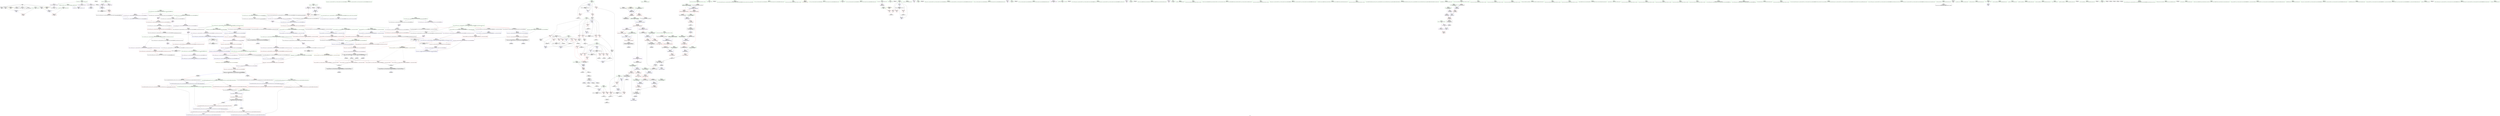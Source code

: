 digraph "SVFG" {
	label="SVFG";

	Node0x564e28845fa0 [shape=record,color=grey,label="{NodeID: 0\nNullPtr}"];
	Node0x564e28845fa0 -> Node0x564e288759a0[style=solid];
	Node0x564e28845fa0 -> Node0x564e28875aa0[style=solid];
	Node0x564e28845fa0 -> Node0x564e28875b70[style=solid];
	Node0x564e28845fa0 -> Node0x564e28875c40[style=solid];
	Node0x564e28845fa0 -> Node0x564e28875d10[style=solid];
	Node0x564e28845fa0 -> Node0x564e28875de0[style=solid];
	Node0x564e28845fa0 -> Node0x564e28880980[style=solid];
	Node0x564e28884fc0 [shape=record,color=black,label="{NodeID: 775\n201 = PHI()\n}"];
	Node0x564e2887efc0 [shape=record,color=red,label="{NodeID: 277\n589\<--583\n\<--__lhs.addr\n_ZN9__gnu_cxxeqIPcNSt7__cxx1112basic_stringIcSt11char_traitsIcESaIcEEEEEbRKNS_17__normal_iteratorIT_T0_EESD_\n|{<s0>49}}"];
	Node0x564e2887efc0:s0 -> Node0x564e28887330[style=solid,color=red];
	Node0x564e2886f9f0 [shape=record,color=green,label="{NodeID: 111\n562\<--563\n_ZN9__gnu_cxx17__normal_iteratorIPcNSt7__cxx1112basic_stringIcSt11char_traitsIcESaIcEEEEppEv\<--_ZN9__gnu_cxx17__normal_iteratorIPcNSt7__cxx1112basic_stringIcSt11char_traitsIcESaIcEEEEppEv_field_insensitive\n}"];
	Node0x564e288741c0 [shape=record,color=red,label="{NodeID: 222\n198\<--11\n\<--Y\nmain\n}"];
	Node0x564e288741c0 -> Node0x564e2887c730[style=solid];
	Node0x564e288704c0 [shape=record,color=green,label="{NodeID: 56\n121\<--122\n_ZSt3absx\<--_ZSt3absx_field_insensitive\n}"];
	Node0x564e288de7e0 [shape=record,color=black,label="{NodeID: 831\n493 = PHI(439, 460, )\n0th arg _ZStanSt13_Ios_FmtflagsS_ }"];
	Node0x564e288de7e0 -> Node0x564e28882960[style=solid];
	Node0x564e28881e00 [shape=record,color=blue,label="{NodeID: 333\n370\<--355\ncoerce.dive1\<--__last.coerce\n_ZSt7reverseIN9__gnu_cxx17__normal_iteratorIPcNSt7__cxx1112basic_stringIcSt11char_traitsIcESaIcEEEEEEvT_SA_\n}"];
	Node0x564e28881e00 -> Node0x564e28880340[style=dashed];
	Node0x564e288775a0 [shape=record,color=black,label="{NodeID: 167\n657\<--663\n_ZNK9__gnu_cxx17__normal_iteratorIPcNSt7__cxx1112basic_stringIcSt11char_traitsIcESaIcEEEE4baseEv_ret\<--_M_current\n_ZNK9__gnu_cxx17__normal_iteratorIPcNSt7__cxx1112basic_stringIcSt11char_traitsIcESaIcEEEE4baseEv\n|{<s0>49|<s1>50|<s2>51|<s3>52}}"];
	Node0x564e288775a0:s0 -> Node0x564e28886760[style=solid,color=blue];
	Node0x564e288775a0:s1 -> Node0x564e28886930[style=solid,color=blue];
	Node0x564e288775a0:s2 -> Node0x564e28886a70[style=solid,color=blue];
	Node0x564e288775a0:s3 -> Node0x564e28886bb0[style=solid,color=blue];
	Node0x564e2886c660 [shape=record,color=green,label="{NodeID: 1\n7\<--1\n__dso_handle\<--dummyObj\nGlob }"];
	Node0x564e28885090 [shape=record,color=black,label="{NodeID: 776\n209 = PHI()\n}"];
	Node0x564e288ab3d0 [shape=record,color=black,label="{NodeID: 610\nMR_76V_4 = PHI(MR_76V_5, MR_76V_2, )\npts\{5220000 \}\n|{|<s2>43|<s3>47|<s4>47}}"];
	Node0x564e288ab3d0 -> Node0x564e28880410[style=dashed];
	Node0x564e288ab3d0 -> Node0x564e288a86d0[style=dashed];
	Node0x564e288ab3d0:s2 -> Node0x564e288b54b0[style=dashed,color=red];
	Node0x564e288ab3d0:s3 -> Node0x564e2887f8b0[style=dashed,color=red];
	Node0x564e288ab3d0:s4 -> Node0x564e28883800[style=dashed,color=red];
	Node0x564e2887f090 [shape=record,color=red,label="{NodeID: 278\n594\<--585\n\<--__rhs.addr\n_ZN9__gnu_cxxeqIPcNSt7__cxx1112basic_stringIcSt11char_traitsIcESaIcEEEEEbRKNS_17__normal_iteratorIT_T0_EESD_\n|{<s0>50}}"];
	Node0x564e2887f090:s0 -> Node0x564e28887330[style=solid,color=red];
	Node0x564e2886faf0 [shape=record,color=green,label="{NodeID: 112\n574\<--575\nretval\<--retval_field_insensitive\n_ZSt19__iterator_categoryIN9__gnu_cxx17__normal_iteratorIPcNSt7__cxx1112basic_stringIcSt11char_traitsIcESaIcEEEEEENSt15iterator_traitsIT_E17iterator_categoryERKSB_\n}"];
	Node0x564e28874290 [shape=record,color=red,label="{NodeID: 223\n205\<--11\n\<--Y\nmain\n}"];
	Node0x564e28874290 -> Node0x564e2887b3b0[style=solid];
	Node0x564e288705c0 [shape=record,color=green,label="{NodeID: 57\n152\<--153\n_ZNSt7__cxx1112basic_stringIcSt11char_traitsIcESaIcEEC1Ev\<--_ZNSt7__cxx1112basic_stringIcSt11char_traitsIcESaIcEEC1Ev_field_insensitive\n}"];
	Node0x564e288de930 [shape=record,color=black,label="{NodeID: 832\n494 = PHI(440, 461, )\n1st arg _ZStanSt13_Ios_FmtflagsS_ }"];
	Node0x564e288de930 -> Node0x564e28882a30[style=solid];
	Node0x564e28881ed0 [shape=record,color=blue, style = dotted,label="{NodeID: 334\n715\<--717\noffset_0\<--dummyVal\n_ZSt7reverseIN9__gnu_cxx17__normal_iteratorIPcNSt7__cxx1112basic_stringIcSt11char_traitsIcESaIcEEEEEEvT_SA_\n}"];
	Node0x564e28881ed0 -> Node0x564e2887dd10[style=dashed];
	Node0x564e28877670 [shape=record,color=black,label="{NodeID: 168\n692\<--699\n_ZNK9__gnu_cxx17__normal_iteratorIPcNSt7__cxx1112basic_stringIcSt11char_traitsIcESaIcEEEEdeEv_ret\<--\n_ZNK9__gnu_cxx17__normal_iteratorIPcNSt7__cxx1112basic_stringIcSt11char_traitsIcESaIcEEEEdeEv\n|{<s0>53|<s1>54}}"];
	Node0x564e28877670:s0 -> Node0x564e28886cf0[style=solid,color=blue];
	Node0x564e28877670:s1 -> Node0x564e28886e30[style=solid,color=blue];
	Node0x564e2886c6f0 [shape=record,color=green,label="{NodeID: 2\n9\<--1\n\<--dummyObj\nCan only get source location for instruction, argument, global var or function.}"];
	Node0x564e28885160 [shape=record,color=black,label="{NodeID: 777\n242 = PHI()\n}"];
	Node0x564e28885160 -> Node0x564e28881780[style=solid];
	Node0x564e288ab8d0 [shape=record,color=black,label="{NodeID: 611\nMR_78V_5 = PHI(MR_78V_6, MR_78V_4, )\npts\{5240000 \}\n|{|<s2>43|<s3>48|<s4>48}}"];
	Node0x564e288ab8d0 -> Node0x564e288804e0[style=dashed];
	Node0x564e288ab8d0 -> Node0x564e288a8bd0[style=dashed];
	Node0x564e288ab8d0:s2 -> Node0x564e288b54b0[style=dashed,color=red];
	Node0x564e288ab8d0:s3 -> Node0x564e2887f3d0[style=dashed,color=red];
	Node0x564e288ab8d0:s4 -> Node0x564e28883320[style=dashed,color=red];
	Node0x564e2887f160 [shape=record,color=red,label="{NodeID: 279\n593\<--590\n\<--call\n_ZN9__gnu_cxxeqIPcNSt7__cxx1112basic_stringIcSt11char_traitsIcESaIcEEEEEbRKNS_17__normal_iteratorIT_T0_EESD_\n}"];
	Node0x564e2887f160 -> Node0x564e28895250[style=solid];
	Node0x564e2886fbc0 [shape=record,color=green,label="{NodeID: 113\n576\<--577\n.addr\<--.addr_field_insensitive\n_ZSt19__iterator_categoryIN9__gnu_cxx17__normal_iteratorIPcNSt7__cxx1112basic_stringIcSt11char_traitsIcESaIcEEEEEENSt15iterator_traitsIT_E17iterator_categoryERKSB_\n}"];
	Node0x564e2886fbc0 -> Node0x564e28882fe0[style=solid];
	Node0x564e288b8200 [shape=record,color=yellow,style=double,label="{NodeID: 722\nRETMU(34V_2)\npts\{313 \}\nFun[_ZSt5fixedRSt8ios_base]}"];
	Node0x564e28874360 [shape=record,color=red,label="{NodeID: 224\n213\<--11\n\<--Y\nmain\n}"];
	Node0x564e28874360 -> Node0x564e2887b530[style=solid];
	Node0x564e288706c0 [shape=record,color=green,label="{NodeID: 58\n172\<--173\n_ZNSt7__cxx1112basic_stringIcSt11char_traitsIcESaIcEEpLEc\<--_ZNSt7__cxx1112basic_stringIcSt11char_traitsIcESaIcEEpLEc_field_insensitive\n}"];
	Node0x564e288deab0 [shape=record,color=black,label="{NodeID: 833\n611 = PHI(521, )\n0th arg _ZN9__gnu_cxxltIPcNSt7__cxx1112basic_stringIcSt11char_traitsIcESaIcEEEEEbRKNS_17__normal_iteratorIT_T0_EESD_ }"];
	Node0x564e288deab0 -> Node0x564e288833f0[style=solid];
	Node0x564e28881fa0 [shape=record,color=blue, style = dotted,label="{NodeID: 335\n718\<--720\noffset_0\<--dummyVal\n_ZSt7reverseIN9__gnu_cxx17__normal_iteratorIPcNSt7__cxx1112basic_stringIcSt11char_traitsIcESaIcEEEEEEvT_SA_\n}"];
	Node0x564e28881fa0 -> Node0x564e2887dde0[style=dashed];
	Node0x564e28877740 [shape=record,color=black,label="{NodeID: 169\n701\<--706\n_ZSt4moveIRcEONSt16remove_referenceIT_E4typeEOS2__ret\<--\n_ZSt4moveIRcEONSt16remove_referenceIT_E4typeEOS2_\n|{<s0>56|<s1>57|<s2>58}}"];
	Node0x564e28877740:s0 -> Node0x564e28886f70[style=solid,color=blue];
	Node0x564e28877740:s1 -> Node0x564e288870b0[style=solid,color=blue];
	Node0x564e28877740:s2 -> Node0x564e288871f0[style=solid,color=blue];
	Node0x564e2886c780 [shape=record,color=green,label="{NodeID: 3\n13\<--1\n_ZSt4cout\<--dummyObj\nGlob }"];
	Node0x564e28885260 [shape=record,color=black,label="{NodeID: 778\n247 = PHI()\n}"];
	Node0x564e28885260 -> Node0x564e28881850[style=solid];
	Node0x564e2887f230 [shape=record,color=red,label="{NodeID: 280\n596\<--595\n\<--call1\n_ZN9__gnu_cxxeqIPcNSt7__cxx1112basic_stringIcSt11char_traitsIcESaIcEEEEEbRKNS_17__normal_iteratorIT_T0_EESD_\n}"];
	Node0x564e2887f230 -> Node0x564e28895250[style=solid];
	Node0x564e28874980 [shape=record,color=green,label="{NodeID: 114\n583\<--584\n__lhs.addr\<--__lhs.addr_field_insensitive\n_ZN9__gnu_cxxeqIPcNSt7__cxx1112basic_stringIcSt11char_traitsIcESaIcEEEEEbRKNS_17__normal_iteratorIT_T0_EESD_\n}"];
	Node0x564e28874980 -> Node0x564e2887efc0[style=solid];
	Node0x564e28874980 -> Node0x564e288830b0[style=solid];
	Node0x564e28874430 [shape=record,color=red,label="{NodeID: 225\n227\<--11\n\<--Y\nmain\n}"];
	Node0x564e28874430 -> Node0x564e288950d0[style=solid];
	Node0x564e288707c0 [shape=record,color=green,label="{NodeID: 59\n186\<--187\n_ZNSt7__cxx1112basic_stringIcSt11char_traitsIcESaIcEED1Ev\<--_ZNSt7__cxx1112basic_stringIcSt11char_traitsIcESaIcEED1Ev_field_insensitive\n}"];
	Node0x564e288debc0 [shape=record,color=black,label="{NodeID: 834\n612 = PHI(523, )\n1st arg _ZN9__gnu_cxxltIPcNSt7__cxx1112basic_stringIcSt11char_traitsIcESaIcEEEEEbRKNS_17__normal_iteratorIT_T0_EESD_ }"];
	Node0x564e288debc0 -> Node0x564e288834c0[style=solid];
	Node0x564e28882070 [shape=record,color=blue,label="{NodeID: 336\n416\<--413\nthis.addr\<--this\n_ZNSt8ios_base4setfESt13_Ios_FmtflagsS0_\n}"];
	Node0x564e28882070 -> Node0x564e2887deb0[style=dashed];
	Node0x564e28877810 [shape=record,color=purple,label="{NodeID: 170\n36\<--4\n\<--_ZStL8__ioinit\n__cxx_global_var_init\n}"];
	Node0x564e2886c810 [shape=record,color=green,label="{NodeID: 4\n14\<--1\n_ZSt3cin\<--dummyObj\nGlob }"];
	Node0x564e28885360 [shape=record,color=black,label="{NodeID: 779\n260 = PHI()\n}"];
	Node0x564e2887f300 [shape=record,color=red,label="{NodeID: 281\n604\<--601\nthis1\<--this.addr\n_ZN9__gnu_cxx17__normal_iteratorIPcNSt7__cxx1112basic_stringIcSt11char_traitsIcESaIcEEEEmmEv\n}"];
	Node0x564e2887f300 -> Node0x564e28877330[style=solid];
	Node0x564e2887f300 -> Node0x564e288734c0[style=solid];
	Node0x564e28874a10 [shape=record,color=green,label="{NodeID: 115\n585\<--586\n__rhs.addr\<--__rhs.addr_field_insensitive\n_ZN9__gnu_cxxeqIPcNSt7__cxx1112basic_stringIcSt11char_traitsIcESaIcEEEEEbRKNS_17__normal_iteratorIT_T0_EESD_\n}"];
	Node0x564e28874a10 -> Node0x564e2887f090[style=solid];
	Node0x564e28874a10 -> Node0x564e28883180[style=solid];
	Node0x564e28874500 [shape=record,color=red,label="{NodeID: 226\n110\<--59\n\<--T\nmain\n}"];
	Node0x564e28874500 -> Node0x564e288956d0[style=solid];
	Node0x564e288708c0 [shape=record,color=green,label="{NodeID: 60\n238\<--239\n__assert_fail\<--__assert_fail_field_insensitive\n}"];
	Node0x564e28882140 [shape=record,color=blue,label="{NodeID: 337\n418\<--414\n__fmtfl.addr\<--__fmtfl\n_ZNSt8ios_base4setfESt13_Ios_FmtflagsS0_\n}"];
	Node0x564e28882140 -> Node0x564e2887df80[style=dashed];
	Node0x564e288778e0 [shape=record,color=purple,label="{NodeID: 171\n233\<--15\n\<--.str\nmain\n}"];
	Node0x564e2886c8d0 [shape=record,color=green,label="{NodeID: 5\n15\<--1\n.str\<--dummyObj\nGlob }"];
	Node0x564e28885460 [shape=record,color=black,label="{NodeID: 780\n264 = PHI()\n}"];
	Node0x564e2887f3d0 [shape=record,color=red,label="{NodeID: 282\n606\<--605\n\<--_M_current\n_ZN9__gnu_cxx17__normal_iteratorIPcNSt7__cxx1112basic_stringIcSt11char_traitsIcESaIcEEEEmmEv\n}"];
	Node0x564e2887f3d0 -> Node0x564e28873590[style=solid];
	Node0x564e28874ae0 [shape=record,color=green,label="{NodeID: 116\n591\<--592\n_ZNK9__gnu_cxx17__normal_iteratorIPcNSt7__cxx1112basic_stringIcSt11char_traitsIcESaIcEEEE4baseEv\<--_ZNK9__gnu_cxx17__normal_iteratorIPcNSt7__cxx1112basic_stringIcSt11char_traitsIcESaIcEEEE4baseEv_field_insensitive\n}"];
	Node0x564e288745d0 [shape=record,color=red,label="{NodeID: 227\n109\<--61\n\<--t\nmain\n}"];
	Node0x564e288745d0 -> Node0x564e288956d0[style=solid];
	Node0x564e288709c0 [shape=record,color=green,label="{NodeID: 61\n243\<--244\n_ZNSt7__cxx1112basic_stringIcSt11char_traitsIcESaIcEE5beginEv\<--_ZNSt7__cxx1112basic_stringIcSt11char_traitsIcESaIcEE5beginEv_field_insensitive\n}"];
	Node0x564e28882210 [shape=record,color=blue,label="{NodeID: 338\n420\<--415\n__mask.addr\<--__mask\n_ZNSt8ios_base4setfESt13_Ios_FmtflagsS0_\n}"];
	Node0x564e28882210 -> Node0x564e2887e050[style=dashed];
	Node0x564e28882210 -> Node0x564e2887e120[style=dashed];
	Node0x564e288779b0 [shape=record,color=purple,label="{NodeID: 172\n234\<--17\n\<--.str.1\nmain\n}"];
	Node0x564e2886c990 [shape=record,color=green,label="{NodeID: 6\n17\<--1\n.str.1\<--dummyObj\nGlob }"];
	Node0x564e28885560 [shape=record,color=black,label="{NodeID: 781\n268 = PHI()\n}"];
	Node0x564e2887f4a0 [shape=record,color=red,label="{NodeID: 283\n619\<--613\n\<--__lhs.addr\n_ZN9__gnu_cxxltIPcNSt7__cxx1112basic_stringIcSt11char_traitsIcESaIcEEEEEbRKNS_17__normal_iteratorIT_T0_EESD_\n|{<s0>51}}"];
	Node0x564e2887f4a0:s0 -> Node0x564e28887330[style=solid,color=red];
	Node0x564e28874be0 [shape=record,color=green,label="{NodeID: 117\n601\<--602\nthis.addr\<--this.addr_field_insensitive\n_ZN9__gnu_cxx17__normal_iteratorIPcNSt7__cxx1112basic_stringIcSt11char_traitsIcESaIcEEEEmmEv\n}"];
	Node0x564e28874be0 -> Node0x564e2887f300[style=solid];
	Node0x564e28874be0 -> Node0x564e28883250[style=solid];
	Node0x564e288746a0 [shape=record,color=red,label="{NodeID: 228\n263\<--61\n\<--t\nmain\n}"];
	Node0x564e28870ac0 [shape=record,color=green,label="{NodeID: 62\n248\<--249\n_ZNSt7__cxx1112basic_stringIcSt11char_traitsIcESaIcEE3endEv\<--_ZNSt7__cxx1112basic_stringIcSt11char_traitsIcESaIcEE3endEv_field_insensitive\n}"];
	Node0x564e288822e0 [shape=record,color=blue,label="{NodeID: 339\n422\<--429\n__old\<--\n_ZNSt8ios_base4setfESt13_Ios_FmtflagsS0_\n}"];
	Node0x564e288822e0 -> Node0x564e2887e1f0[style=dashed];
	Node0x564e28877a80 [shape=record,color=purple,label="{NodeID: 173\n235\<--19\n\<--__PRETTY_FUNCTION__.main\nmain\n}"];
	Node0x564e2886ca50 [shape=record,color=green,label="{NodeID: 7\n19\<--1\n__PRETTY_FUNCTION__.main\<--dummyObj\nGlob }"];
	Node0x564e28885660 [shape=record,color=black,label="{NodeID: 782\n269 = PHI()\n}"];
	Node0x564e2887f570 [shape=record,color=red,label="{NodeID: 284\n622\<--615\n\<--__rhs.addr\n_ZN9__gnu_cxxltIPcNSt7__cxx1112basic_stringIcSt11char_traitsIcESaIcEEEEEbRKNS_17__normal_iteratorIT_T0_EESD_\n|{<s0>52}}"];
	Node0x564e2887f570:s0 -> Node0x564e28887330[style=solid,color=red];
	Node0x564e28874cb0 [shape=record,color=green,label="{NodeID: 118\n613\<--614\n__lhs.addr\<--__lhs.addr_field_insensitive\n_ZN9__gnu_cxxltIPcNSt7__cxx1112basic_stringIcSt11char_traitsIcESaIcEEEEEbRKNS_17__normal_iteratorIT_T0_EESD_\n}"];
	Node0x564e28874cb0 -> Node0x564e2887f4a0[style=solid];
	Node0x564e28874cb0 -> Node0x564e288833f0[style=solid];
	Node0x564e28874770 [shape=record,color=red,label="{NodeID: 229\n279\<--61\n\<--t\nmain\n}"];
	Node0x564e28874770 -> Node0x564e2887b6b0[style=solid];
	Node0x564e28870bc0 [shape=record,color=green,label="{NodeID: 63\n257\<--258\n_ZSt7reverseIN9__gnu_cxx17__normal_iteratorIPcNSt7__cxx1112basic_stringIcSt11char_traitsIcESaIcEEEEEEvT_SA_\<--_ZSt7reverseIN9__gnu_cxx17__normal_iteratorIPcNSt7__cxx1112basic_stringIcSt11char_traitsIcESaIcEEEEEEvT_SA__field_insensitive\n}"];
	Node0x564e288823b0 [shape=record,color=blue,label="{NodeID: 340\n453\<--451\n__a.addr\<--__a\n_ZStaNRSt13_Ios_FmtflagsS_\n}"];
	Node0x564e288823b0 -> Node0x564e2887e390[style=dashed];
	Node0x564e288823b0 -> Node0x564e2887e460[style=dashed];
	Node0x564e28877b50 [shape=record,color=purple,label="{NodeID: 174\n259\<--21\n\<--.str.2\nmain\n}"];
	Node0x564e2886cb10 [shape=record,color=green,label="{NodeID: 8\n21\<--1\n.str.2\<--dummyObj\nGlob }"];
	Node0x564e28885760 [shape=record,color=black,label="{NodeID: 783\n272 = PHI()\n}"];
	Node0x564e2887f640 [shape=record,color=red,label="{NodeID: 285\n621\<--620\n\<--call\n_ZN9__gnu_cxxltIPcNSt7__cxx1112basic_stringIcSt11char_traitsIcESaIcEEEEEbRKNS_17__normal_iteratorIT_T0_EESD_\n}"];
	Node0x564e2887f640 -> Node0x564e28895550[style=solid];
	Node0x564e28874d80 [shape=record,color=green,label="{NodeID: 119\n615\<--616\n__rhs.addr\<--__rhs.addr_field_insensitive\n_ZN9__gnu_cxxltIPcNSt7__cxx1112basic_stringIcSt11char_traitsIcESaIcEEEEEbRKNS_17__normal_iteratorIT_T0_EESD_\n}"];
	Node0x564e28874d80 -> Node0x564e2887f570[style=solid];
	Node0x564e28874d80 -> Node0x564e288834c0[style=solid];
	Node0x564e28874840 [shape=record,color=red,label="{NodeID: 230\n142\<--63\n\<--r\nmain\n}"];
	Node0x564e28874840 -> Node0x564e2887bcb0[style=solid];
	Node0x564e28870cc0 [shape=record,color=green,label="{NodeID: 64\n261\<--262\n_ZStlsISt11char_traitsIcEERSt13basic_ostreamIcT_ES5_PKc\<--_ZStlsISt11char_traitsIcEERSt13basic_ostreamIcT_ES5_PKc_field_insensitive\n}"];
	Node0x564e288b4920 [shape=record,color=yellow,style=double,label="{NodeID: 673\n8V_1 = ENCHI(MR_8V_0)\npts\{60 \}\nFun[main]}"];
	Node0x564e288b4920 -> Node0x564e28874500[style=dashed];
	Node0x564e28882480 [shape=record,color=blue,label="{NodeID: 341\n455\<--452\n__b.addr\<--__b\n_ZStaNRSt13_Ios_FmtflagsS_\n}"];
	Node0x564e28882480 -> Node0x564e2887e530[style=dashed];
	Node0x564e28877c20 [shape=record,color=purple,label="{NodeID: 175\n267\<--23\n\<--.str.3\nmain\n}"];
	Node0x564e2886cbd0 [shape=record,color=green,label="{NodeID: 9\n23\<--1\n.str.3\<--dummyObj\nGlob }"];
	Node0x564e28885830 [shape=record,color=black,label="{NodeID: 784\n432 = PHI(466, )\n|{<s0>36}}"];
	Node0x564e28885830:s0 -> Node0x564e288884b0[style=solid,color=red];
	Node0x564e288adbd0 [shape=record,color=black,label="{NodeID: 618\nMR_2V_2 = PHI(MR_2V_3, MR_2V_1, )\npts\{10 \}\n}"];
	Node0x564e288adbd0 -> Node0x564e28873b40[style=dashed];
	Node0x564e288adbd0 -> Node0x564e288aa4d0[style=dashed];
	Node0x564e2887f710 [shape=record,color=red,label="{NodeID: 286\n624\<--623\n\<--call1\n_ZN9__gnu_cxxltIPcNSt7__cxx1112basic_stringIcSt11char_traitsIcESaIcEEEEEbRKNS_17__normal_iteratorIT_T0_EESD_\n}"];
	Node0x564e2887f710 -> Node0x564e28895550[style=solid];
	Node0x564e28874e50 [shape=record,color=green,label="{NodeID: 120\n630\<--631\n__a\<--__a_field_insensitive\n_ZSt9iter_swapIN9__gnu_cxx17__normal_iteratorIPcNSt7__cxx1112basic_stringIcSt11char_traitsIcESaIcEEEEES9_EvT_T0_\n|{|<s1>53}}"];
	Node0x564e28874e50 -> Node0x564e28873660[style=solid];
	Node0x564e28874e50:s1 -> Node0x564e288885f0[style=solid,color=red];
	Node0x564e2887caa0 [shape=record,color=red,label="{NodeID: 231\n146\<--63\n\<--r\nmain\n}"];
	Node0x564e2887caa0 -> Node0x564e2887bfb0[style=solid];
	Node0x564e28870dc0 [shape=record,color=green,label="{NodeID: 65\n265\<--266\n_ZNSolsEi\<--_ZNSolsEi_field_insensitive\n}"];
	Node0x564e28882550 [shape=record,color=blue,label="{NodeID: 342\n463\<--462\n\<--call\n_ZStaNRSt13_Ios_FmtflagsS_\n}"];
	Node0x564e28877cf0 [shape=record,color=purple,label="{NodeID: 176\n712\<--25\nllvm.global_ctors_0\<--llvm.global_ctors\nGlob }"];
	Node0x564e28877cf0 -> Node0x564e28880780[style=solid];
	Node0x564e2886cc90 [shape=record,color=green,label="{NodeID: 10\n26\<--1\n\<--dummyObj\nCan only get source location for instruction, argument, global var or function.}"];
	Node0x564e28885a30 [shape=record,color=black,label="{NodeID: 785\n436 = PHI(450, )\n}"];
	Node0x564e288ae0d0 [shape=record,color=black,label="{NodeID: 619\nMR_4V_2 = PHI(MR_4V_3, MR_4V_1, )\npts\{12 \}\n}"];
	Node0x564e288ae0d0 -> Node0x564e28874020[style=dashed];
	Node0x564e288ae0d0 -> Node0x564e288aa9d0[style=dashed];
	Node0x564e2887f7e0 [shape=record,color=red,label="{NodeID: 287\n651\<--648\nthis1\<--this.addr\n_ZN9__gnu_cxx17__normal_iteratorIPcNSt7__cxx1112basic_stringIcSt11char_traitsIcESaIcEEEEppEv\n}"];
	Node0x564e2887f7e0 -> Node0x564e288774d0[style=solid];
	Node0x564e2887f7e0 -> Node0x564e28873800[style=solid];
	Node0x564e28874f20 [shape=record,color=green,label="{NodeID: 121\n632\<--633\n__b\<--__b_field_insensitive\n_ZSt9iter_swapIN9__gnu_cxx17__normal_iteratorIPcNSt7__cxx1112basic_stringIcSt11char_traitsIcESaIcEEEEES9_EvT_T0_\n|{|<s1>54}}"];
	Node0x564e28874f20 -> Node0x564e28873730[style=solid];
	Node0x564e28874f20:s1 -> Node0x564e288885f0[style=solid,color=red];
	Node0x564e2887cb30 [shape=record,color=red,label="{NodeID: 232\n154\<--63\n\<--r\nmain\n}"];
	Node0x564e2887cb30 -> Node0x564e28876080[style=solid];
	Node0x564e28870ec0 [shape=record,color=green,label="{NodeID: 66\n270\<--271\n_ZStlsIcSt11char_traitsIcESaIcEERSt13basic_ostreamIT_T0_ES7_RKNSt7__cxx1112basic_stringIS4_S5_T1_EE\<--_ZStlsIcSt11char_traitsIcESaIcEERSt13basic_ostreamIT_T0_ES7_RKNSt7__cxx1112basic_stringIS4_S5_T1_EE_field_insensitive\n}"];
	Node0x564e28882620 [shape=record,color=blue,label="{NodeID: 343\n468\<--467\n__a.addr\<--__a\n_ZStcoSt13_Ios_Fmtflags\n}"];
	Node0x564e28882620 -> Node0x564e2887e6d0[style=dashed];
	Node0x564e28877df0 [shape=record,color=purple,label="{NodeID: 177\n713\<--25\nllvm.global_ctors_1\<--llvm.global_ctors\nGlob }"];
	Node0x564e28877df0 -> Node0x564e28880880[style=solid];
	Node0x564e2886cd50 [shape=record,color=green,label="{NodeID: 11\n82\<--1\n\<--dummyObj\nCan only get source location for instruction, argument, global var or function.}"];
	Node0x564e28885b40 [shape=record,color=black,label="{NodeID: 786\n441 = PHI(492, )\n|{<s0>38}}"];
	Node0x564e28885b40:s0 -> Node0x564e28887980[style=solid,color=red];
	Node0x564e288ae5d0 [shape=record,color=black,label="{NodeID: 620\nMR_10V_3 = PHI(MR_10V_4, MR_10V_2, )\npts\{62 \}\n}"];
	Node0x564e288ae5d0 -> Node0x564e288745d0[style=dashed];
	Node0x564e288ae5d0 -> Node0x564e288746a0[style=dashed];
	Node0x564e288ae5d0 -> Node0x564e28874770[style=dashed];
	Node0x564e288ae5d0 -> Node0x564e28881920[style=dashed];
	Node0x564e2887f8b0 [shape=record,color=red,label="{NodeID: 288\n653\<--652\n\<--_M_current\n_ZN9__gnu_cxx17__normal_iteratorIPcNSt7__cxx1112basic_stringIcSt11char_traitsIcESaIcEEEEppEv\n}"];
	Node0x564e2887f8b0 -> Node0x564e288738d0[style=solid];
	Node0x564e28874ff0 [shape=record,color=green,label="{NodeID: 122\n639\<--640\n_ZNK9__gnu_cxx17__normal_iteratorIPcNSt7__cxx1112basic_stringIcSt11char_traitsIcESaIcEEEEdeEv\<--_ZNK9__gnu_cxx17__normal_iteratorIPcNSt7__cxx1112basic_stringIcSt11char_traitsIcESaIcEEEEdeEv_field_insensitive\n}"];
	Node0x564e2887cc00 [shape=record,color=red,label="{NodeID: 233\n128\<--65\n\<--sum\nmain\n}"];
	Node0x564e2887cc00 -> Node0x564e2887c2b0[style=solid];
	Node0x564e28870fc0 [shape=record,color=green,label="{NodeID: 67\n273\<--274\n_ZSt4endlIcSt11char_traitsIcEERSt13basic_ostreamIT_T0_ES6_\<--_ZSt4endlIcSt11char_traitsIcEERSt13basic_ostreamIT_T0_ES6__field_insensitive\n}"];
	Node0x564e288826f0 [shape=record,color=blue,label="{NodeID: 344\n477\<--475\n__a.addr\<--__a\n_ZStoRRSt13_Ios_FmtflagsS_\n}"];
	Node0x564e288826f0 -> Node0x564e2887e7a0[style=dashed];
	Node0x564e288826f0 -> Node0x564e2887e870[style=dashed];
	Node0x564e28877ef0 [shape=record,color=purple,label="{NodeID: 178\n714\<--25\nllvm.global_ctors_2\<--llvm.global_ctors\nGlob }"];
	Node0x564e28877ef0 -> Node0x564e28880980[style=solid];
	Node0x564e2886ce10 [shape=record,color=green,label="{NodeID: 12\n84\<--1\n\<--dummyObj\nCan only get source location for instruction, argument, global var or function.}"];
	Node0x564e28885cb0 [shape=record,color=black,label="{NodeID: 787\n445 = PHI(474, )\n}"];
	Node0x564e288aead0 [shape=record,color=black,label="{NodeID: 621\nMR_12V_2 = PHI(MR_12V_4, MR_12V_1, )\npts\{64 \}\n}"];
	Node0x564e288aead0 -> Node0x564e28880cf0[style=dashed];
	Node0x564e2887f980 [shape=record,color=red,label="{NodeID: 289\n662\<--659\nthis1\<--this.addr\n_ZNK9__gnu_cxx17__normal_iteratorIPcNSt7__cxx1112basic_stringIcSt11char_traitsIcESaIcEEEE4baseEv\n}"];
	Node0x564e2887f980 -> Node0x564e288739a0[style=solid];
	Node0x564e288750f0 [shape=record,color=green,label="{NodeID: 123\n643\<--644\n_ZSt4swapIcENSt9enable_ifIXsr6__and_ISt6__not_ISt15__is_tuple_likeIT_EESt21is_move_constructibleIS3_ESt18is_move_assignableIS3_EEE5valueEvE4typeERS3_SC_\<--_ZSt4swapIcENSt9enable_ifIXsr6__and_ISt6__not_ISt15__is_tuple_likeIT_EESt21is_move_constructibleIS3_ESt18is_move_assignableIS3_EEE5valueEvE4typeERS3_SC__field_insensitive\n}"];
	Node0x564e2887ccd0 [shape=record,color=red,label="{NodeID: 234\n132\<--65\n\<--sum\nmain\n}"];
	Node0x564e2887ccd0 -> Node0x564e2887ac30[style=solid];
	Node0x564e288710c0 [shape=record,color=green,label="{NodeID: 68\n275\<--276\n_ZNSolsEPFRSoS_E\<--_ZNSolsEPFRSoS_E_field_insensitive\n}"];
	Node0x564e288827c0 [shape=record,color=blue,label="{NodeID: 345\n479\<--476\n__b.addr\<--__b\n_ZStoRRSt13_Ios_FmtflagsS_\n}"];
	Node0x564e288827c0 -> Node0x564e2887e940[style=dashed];
	Node0x564e28877ff0 [shape=record,color=purple,label="{NodeID: 179\n91\<--57\ncoerce.dive\<--agg.tmp\nmain\n}"];
	Node0x564e28877ff0 -> Node0x564e28880b50[style=solid];
	Node0x564e2886ced0 [shape=record,color=green,label="{NodeID: 13\n88\<--1\n\<--dummyObj\nCan only get source location for instruction, argument, global var or function.|{<s0>4}}"];
	Node0x564e2886ced0:s0 -> Node0x564e28887a90[style=solid,color=red];
	Node0x564e28885dc0 [shape=record,color=black,label="{NodeID: 788\n316 = PHI(412, )\n}"];
	Node0x564e288aefd0 [shape=record,color=black,label="{NodeID: 622\nMR_14V_2 = PHI(MR_14V_4, MR_14V_1, )\npts\{66 \}\n}"];
	Node0x564e288aefd0 -> Node0x564e28880dc0[style=dashed];
	Node0x564e2887fa50 [shape=record,color=red,label="{NodeID: 290\n676\<--668\n\<--__a.addr\n_ZSt4swapIcENSt9enable_ifIXsr6__and_ISt6__not_ISt15__is_tuple_likeIT_EESt21is_move_constructibleIS3_ESt18is_move_assignableIS3_EEE5valueEvE4typeERS3_SC_\n|{<s0>56}}"];
	Node0x564e2887fa50:s0 -> Node0x564e288876e0[style=solid,color=red];
	Node0x564e288751f0 [shape=record,color=green,label="{NodeID: 124\n648\<--649\nthis.addr\<--this.addr_field_insensitive\n_ZN9__gnu_cxx17__normal_iteratorIPcNSt7__cxx1112basic_stringIcSt11char_traitsIcESaIcEEEEppEv\n}"];
	Node0x564e288751f0 -> Node0x564e2887f7e0[style=solid];
	Node0x564e288751f0 -> Node0x564e28883730[style=solid];
	Node0x564e2887cda0 [shape=record,color=red,label="{NodeID: 235\n147\<--65\n\<--sum\nmain\n}"];
	Node0x564e2887cda0 -> Node0x564e2887bfb0[style=solid];
	Node0x564e288711c0 [shape=record,color=green,label="{NodeID: 69\n296\<--297\nretval\<--retval_field_insensitive\n_ZSt12setprecisioni\n}"];
	Node0x564e288711c0 -> Node0x564e288784d0[style=solid];
	Node0x564e288711c0 -> Node0x564e288785a0[style=solid];
	Node0x564e28882890 [shape=record,color=blue,label="{NodeID: 346\n489\<--486\n\<--call\n_ZStoRRSt13_Ios_FmtflagsS_\n}"];
	Node0x564e288780c0 [shape=record,color=purple,label="{NodeID: 180\n93\<--57\ncoerce.dive2\<--agg.tmp\nmain\n}"];
	Node0x564e288780c0 -> Node0x564e2887d690[style=solid];
	Node0x564e2886cf90 [shape=record,color=green,label="{NodeID: 14\n107\<--1\n\<--dummyObj\nCan only get source location for instruction, argument, global var or function.}"];
	Node0x564e28885ed0 [shape=record,color=black,label="{NodeID: 789\n462 = PHI(492, )\n}"];
	Node0x564e28885ed0 -> Node0x564e28882550[style=solid];
	Node0x564e288af4d0 [shape=record,color=black,label="{NodeID: 623\nMR_16V_2 = PHI(MR_16V_3, MR_16V_1, )\npts\{68 \}\n}"];
	Node0x564e288af4d0 -> Node0x564e28880e90[style=dashed];
	Node0x564e2887fb20 [shape=record,color=red,label="{NodeID: 291\n685\<--668\n\<--__a.addr\n_ZSt4swapIcENSt9enable_ifIXsr6__and_ISt6__not_ISt15__is_tuple_likeIT_EESt21is_move_constructibleIS3_ESt18is_move_assignableIS3_EEE5valueEvE4typeERS3_SC_\n}"];
	Node0x564e2887fb20 -> Node0x564e28883c10[style=solid];
	Node0x564e288752c0 [shape=record,color=green,label="{NodeID: 125\n659\<--660\nthis.addr\<--this.addr_field_insensitive\n_ZNK9__gnu_cxx17__normal_iteratorIPcNSt7__cxx1112basic_stringIcSt11char_traitsIcESaIcEEEE4baseEv\n}"];
	Node0x564e288752c0 -> Node0x564e2887f980[style=solid];
	Node0x564e288752c0 -> Node0x564e288838d0[style=solid];
	Node0x564e2887ce70 [shape=record,color=red,label="{NodeID: 236\n129\<--67\n\<--cel\nmain\n}"];
	Node0x564e2887ce70 -> Node0x564e2887c2b0[style=solid];
	Node0x564e28871290 [shape=record,color=green,label="{NodeID: 70\n298\<--299\n__n.addr\<--__n.addr_field_insensitive\n_ZSt12setprecisioni\n}"];
	Node0x564e28871290 -> Node0x564e2887d900[style=solid];
	Node0x564e28871290 -> Node0x564e288819f0[style=solid];
	Node0x564e288b4e60 [shape=record,color=yellow,style=double,label="{NodeID: 679\n20V_1 = ENCHI(MR_20V_0)\npts\{74 \}\nFun[main]}"];
	Node0x564e288b4e60 -> Node0x564e288812a0[style=dashed];
	Node0x564e28882960 [shape=record,color=blue,label="{NodeID: 347\n495\<--493\n__a.addr\<--__a\n_ZStanSt13_Ios_FmtflagsS_\n}"];
	Node0x564e28882960 -> Node0x564e2887eae0[style=dashed];
	Node0x564e28878190 [shape=record,color=purple,label="{NodeID: 181\n245\<--77\ncoerce.dive50\<--agg.tmp48\nmain\n}"];
	Node0x564e28878190 -> Node0x564e28881780[style=solid];
	Node0x564e2886d050 [shape=record,color=green,label="{NodeID: 15\n134\<--1\n\<--dummyObj\nCan only get source location for instruction, argument, global var or function.}"];
	Node0x564e28886070 [shape=record,color=black,label="{NodeID: 790\n486 = PHI(505, )\n}"];
	Node0x564e28886070 -> Node0x564e28882890[style=solid];
	Node0x564e288af9d0 [shape=record,color=black,label="{NodeID: 624\nMR_18V_2 = PHI(MR_18V_4, MR_18V_1, )\npts\{72 \}\n}"];
	Node0x564e288af9d0 -> Node0x564e28881100[style=dashed];
	Node0x564e2887fbf0 [shape=record,color=red,label="{NodeID: 292\n682\<--670\n\<--__b.addr\n_ZSt4swapIcENSt9enable_ifIXsr6__and_ISt6__not_ISt15__is_tuple_likeIT_EESt21is_move_constructibleIS3_ESt18is_move_assignableIS3_EEE5valueEvE4typeERS3_SC_\n|{<s0>57}}"];
	Node0x564e2887fbf0:s0 -> Node0x564e288876e0[style=solid,color=red];
	Node0x564e28875390 [shape=record,color=green,label="{NodeID: 126\n668\<--669\n__a.addr\<--__a.addr_field_insensitive\n_ZSt4swapIcENSt9enable_ifIXsr6__and_ISt6__not_ISt15__is_tuple_likeIT_EESt21is_move_constructibleIS3_ESt18is_move_assignableIS3_EEE5valueEvE4typeERS3_SC_\n}"];
	Node0x564e28875390 -> Node0x564e2887fa50[style=solid];
	Node0x564e28875390 -> Node0x564e2887fb20[style=solid];
	Node0x564e28875390 -> Node0x564e288839a0[style=solid];
	Node0x564e2887cf40 [shape=record,color=red,label="{NodeID: 237\n135\<--67\n\<--cel\nmain\n}"];
	Node0x564e2887cf40 -> Node0x564e2887b830[style=solid];
	Node0x564e28871360 [shape=record,color=green,label="{NodeID: 71\n312\<--313\n__base.addr\<--__base.addr_field_insensitive\n_ZSt5fixedRSt8ios_base\n}"];
	Node0x564e28871360 -> Node0x564e2887daa0[style=solid];
	Node0x564e28871360 -> Node0x564e2887db70[style=solid];
	Node0x564e28871360 -> Node0x564e28881b90[style=solid];
	Node0x564e288b4f40 [shape=record,color=yellow,style=double,label="{NodeID: 680\n22V_1 = ENCHI(MR_22V_0)\npts\{76 \}\nFun[main]}"];
	Node0x564e288b4f40 -> Node0x564e28881370[style=dashed];
	Node0x564e28882a30 [shape=record,color=blue,label="{NodeID: 348\n497\<--494\n__b.addr\<--__b\n_ZStanSt13_Ios_FmtflagsS_\n}"];
	Node0x564e28882a30 -> Node0x564e2887ebb0[style=dashed];
	Node0x564e28878260 [shape=record,color=purple,label="{NodeID: 182\n252\<--77\ncoerce.dive54\<--agg.tmp48\nmain\n}"];
	Node0x564e28878260 -> Node0x564e2887d760[style=solid];
	Node0x564e2886d110 [shape=record,color=green,label="{NodeID: 16\n140\<--1\n\<--dummyObj\nCan only get source location for instruction, argument, global var or function.}"];
	Node0x564e288861b0 [shape=record,color=black,label="{NodeID: 791\n535 = PHI(580, )\n}"];
	Node0x564e288afed0 [shape=record,color=black,label="{NodeID: 625\nMR_26V_2 = PHI(MR_26V_4, MR_26V_1, )\npts\{780000 \}\n}"];
	Node0x564e288afed0 -> Node0x564e28881780[style=dashed];
	Node0x564e2887fcc0 [shape=record,color=red,label="{NodeID: 293\n689\<--670\n\<--__b.addr\n_ZSt4swapIcENSt9enable_ifIXsr6__and_ISt6__not_ISt15__is_tuple_likeIT_EESt21is_move_constructibleIS3_ESt18is_move_assignableIS3_EEE5valueEvE4typeERS3_SC_\n}"];
	Node0x564e2887fcc0 -> Node0x564e28883ce0[style=solid];
	Node0x564e28875460 [shape=record,color=green,label="{NodeID: 127\n670\<--671\n__b.addr\<--__b.addr_field_insensitive\n_ZSt4swapIcENSt9enable_ifIXsr6__and_ISt6__not_ISt15__is_tuple_likeIT_EESt21is_move_constructibleIS3_ESt18is_move_assignableIS3_EEE5valueEvE4typeERS3_SC_\n}"];
	Node0x564e28875460 -> Node0x564e2887fbf0[style=solid];
	Node0x564e28875460 -> Node0x564e2887fcc0[style=solid];
	Node0x564e28875460 -> Node0x564e28883a70[style=solid];
	Node0x564e285873f0 [shape=record,color=black,label="{NodeID: 570\n337 = PHI(335, 334, )\n}"];
	Node0x564e285873f0 -> Node0x564e28876630[style=solid];
	Node0x564e2887d010 [shape=record,color=red,label="{NodeID: 238\n158\<--71\n\<--i\nmain\n}"];
	Node0x564e2887d010 -> Node0x564e288953d0[style=solid];
	Node0x564e28871430 [shape=record,color=green,label="{NodeID: 72\n319\<--320\n_ZNSt8ios_base4setfESt13_Ios_FmtflagsS0_\<--_ZNSt8ios_base4setfESt13_Ios_FmtflagsS0__field_insensitive\n}"];
	Node0x564e28882b00 [shape=record,color=blue,label="{NodeID: 349\n508\<--506\n__a.addr\<--__a\n_ZStorSt13_Ios_FmtflagsS_\n}"];
	Node0x564e28882b00 -> Node0x564e2887ec80[style=dashed];
	Node0x564e28878330 [shape=record,color=purple,label="{NodeID: 183\n250\<--79\ncoerce.dive53\<--agg.tmp51\nmain\n}"];
	Node0x564e28878330 -> Node0x564e28881850[style=solid];
	Node0x564e2886d1d0 [shape=record,color=green,label="{NodeID: 17\n144\<--1\n\<--dummyObj\nCan only get source location for instruction, argument, global var or function.}"];
	Node0x564e288862c0 [shape=record,color=black,label="{NodeID: 792\n540 = PHI(599, )\n}"];
	Node0x564e288b03d0 [shape=record,color=black,label="{NodeID: 626\nMR_28V_2 = PHI(MR_28V_4, MR_28V_1, )\npts\{800000 \}\n}"];
	Node0x564e288b03d0 -> Node0x564e28881850[style=dashed];
	Node0x564e2887fd90 [shape=record,color=red,label="{NodeID: 294\n680\<--677\n\<--call\n_ZSt4swapIcENSt9enable_ifIXsr6__and_ISt6__not_ISt15__is_tuple_likeIT_EESt21is_move_constructibleIS3_ESt18is_move_assignableIS3_EEE5valueEvE4typeERS3_SC_\n}"];
	Node0x564e2887fd90 -> Node0x564e28883b40[style=solid];
	Node0x564e28875530 [shape=record,color=green,label="{NodeID: 128\n672\<--673\n__tmp\<--__tmp_field_insensitive\n_ZSt4swapIcENSt9enable_ifIXsr6__and_ISt6__not_ISt15__is_tuple_likeIT_EESt21is_move_constructibleIS3_ESt18is_move_assignableIS3_EEE5valueEvE4typeERS3_SC_\n|{|<s1>58}}"];
	Node0x564e28875530 -> Node0x564e28883b40[style=solid];
	Node0x564e28875530:s1 -> Node0x564e288876e0[style=solid,color=red];
	Node0x564e28890480 [shape=record,color=black,label="{NodeID: 571\n230 = PHI(140, 228, )\n}"];
	Node0x564e2887d0e0 [shape=record,color=red,label="{NodeID: 239\n174\<--71\n\<--i\nmain\n}"];
	Node0x564e2887d0e0 -> Node0x564e28876150[style=solid];
	Node0x564e28871530 [shape=record,color=green,label="{NodeID: 73\n331\<--332\n__x.addr\<--__x.addr_field_insensitive\n_ZSt3absx\n}"];
	Node0x564e28871530 -> Node0x564e2887dc40[style=solid];
	Node0x564e28871530 -> Node0x564e28881c60[style=solid];
	Node0x564e28882bd0 [shape=record,color=blue,label="{NodeID: 350\n510\<--507\n__b.addr\<--__b\n_ZStorSt13_Ios_FmtflagsS_\n}"];
	Node0x564e28882bd0 -> Node0x564e2887ed50[style=dashed];
	Node0x564e28878400 [shape=record,color=purple,label="{NodeID: 184\n254\<--79\ncoerce.dive55\<--agg.tmp51\nmain\n}"];
	Node0x564e28878400 -> Node0x564e2887d830[style=solid];
	Node0x564e2886d290 [shape=record,color=green,label="{NodeID: 18\n171\<--1\n\<--dummyObj\nCan only get source location for instruction, argument, global var or function.}"];
	Node0x564e288863d0 [shape=record,color=black,label="{NodeID: 793\n544 = PHI(610, )\n}"];
	Node0x564e2887fe60 [shape=record,color=red,label="{NodeID: 295\n684\<--683\n\<--call1\n_ZSt4swapIcENSt9enable_ifIXsr6__and_ISt6__not_ISt15__is_tuple_likeIT_EESt21is_move_constructibleIS3_ESt18is_move_assignableIS3_EEE5valueEvE4typeERS3_SC_\n}"];
	Node0x564e2887fe60 -> Node0x564e28883c10[style=solid];
	Node0x564e28875600 [shape=record,color=green,label="{NodeID: 129\n678\<--679\n_ZSt4moveIRcEONSt16remove_referenceIT_E4typeEOS2_\<--_ZSt4moveIRcEONSt16remove_referenceIT_E4typeEOS2__field_insensitive\n}"];
	Node0x564e28890a20 [shape=record,color=black,label="{NodeID: 572\n139 = PHI(140, 137, )\n}"];
	Node0x564e2887d1b0 [shape=record,color=red,label="{NodeID: 240\n191\<--71\n\<--i\nmain\n}"];
	Node0x564e2887d1b0 -> Node0x564e28876220[style=solid];
	Node0x564e28871600 [shape=record,color=green,label="{NodeID: 74\n341\<--342\n__gxx_personality_v0\<--__gxx_personality_v0_field_insensitive\n}"];
	Node0x564e28882ca0 [shape=record,color=blue,label="{NodeID: 351\n531\<--519\ncoerce.dive\<--__first.coerce\n_ZSt9__reverseIN9__gnu_cxx17__normal_iteratorIPcNSt7__cxx1112basic_stringIcSt11char_traitsIcESaIcEEEEEEvT_SA_St26random_access_iterator_tag\n|{|<s2>41}}"];
	Node0x564e28882ca0 -> Node0x564e288a86d0[style=dashed];
	Node0x564e28882ca0 -> Node0x564e288ab3d0[style=dashed];
	Node0x564e28882ca0:s2 -> Node0x564e288a8400[style=dashed,color=red];
	Node0x564e288784d0 [shape=record,color=purple,label="{NodeID: 185\n301\<--296\n_M_n\<--retval\n_ZSt12setprecisioni\n}"];
	Node0x564e288784d0 -> Node0x564e28881ac0[style=solid];
	Node0x564e2886d350 [shape=record,color=green,label="{NodeID: 19\n190\<--1\n\<--dummyObj\nCan only get source location for instruction, argument, global var or function.}"];
	Node0x564e288864e0 [shape=record,color=black,label="{NodeID: 794\n561 = PHI(646, )\n}"];
	Node0x564e2887ff30 [shape=record,color=red,label="{NodeID: 296\n688\<--687\n\<--call2\n_ZSt4swapIcENSt9enable_ifIXsr6__and_ISt6__not_ISt15__is_tuple_likeIT_EESt21is_move_constructibleIS3_ESt18is_move_assignableIS3_EEE5valueEvE4typeERS3_SC_\n}"];
	Node0x564e2887ff30 -> Node0x564e28883ce0[style=solid];
	Node0x564e28875700 [shape=record,color=green,label="{NodeID: 130\n694\<--695\nthis.addr\<--this.addr_field_insensitive\n_ZNK9__gnu_cxx17__normal_iteratorIPcNSt7__cxx1112basic_stringIcSt11char_traitsIcESaIcEEEEdeEv\n}"];
	Node0x564e28875700 -> Node0x564e28880000[style=solid];
	Node0x564e28875700 -> Node0x564e28883db0[style=solid];
	Node0x564e2887aab0 [shape=record,color=grey,label="{NodeID: 573\n335 = Binary(9, 334, )\n}"];
	Node0x564e2887aab0 -> Node0x564e285873f0[style=solid];
	Node0x564e2887d280 [shape=record,color=red,label="{NodeID: 241\n203\<--71\n\<--i\nmain\n}"];
	Node0x564e2887d280 -> Node0x564e288762f0[style=solid];
	Node0x564e28871700 [shape=record,color=green,label="{NodeID: 75\n356\<--357\n__first\<--__first_field_insensitive\n_ZSt7reverseIN9__gnu_cxx17__normal_iteratorIPcNSt7__cxx1112basic_stringIcSt11char_traitsIcESaIcEEEEEEvT_SA_\n|{|<s2>33}}"];
	Node0x564e28871700 -> Node0x564e28876700[style=solid];
	Node0x564e28871700 -> Node0x564e28878670[style=solid];
	Node0x564e28871700:s2 -> Node0x564e288de2d0[style=solid,color=red];
	Node0x564e28882d70 [shape=record,color=blue,label="{NodeID: 352\n533\<--520\ncoerce.dive1\<--__last.coerce\n_ZSt9__reverseIN9__gnu_cxx17__normal_iteratorIPcNSt7__cxx1112basic_stringIcSt11char_traitsIcESaIcEEEEEEvT_SA_St26random_access_iterator_tag\n|{|<s1>41|<s2>42|<s3>42}}"];
	Node0x564e28882d70 -> Node0x564e288a8bd0[style=dashed];
	Node0x564e28882d70:s1 -> Node0x564e288a8400[style=dashed,color=red];
	Node0x564e28882d70:s2 -> Node0x564e2887f3d0[style=dashed,color=red];
	Node0x564e28882d70:s3 -> Node0x564e28883320[style=dashed,color=red];
	Node0x564e288785a0 [shape=record,color=purple,label="{NodeID: 186\n304\<--296\ncoerce.dive\<--retval\n_ZSt12setprecisioni\n}"];
	Node0x564e288785a0 -> Node0x564e2887d9d0[style=solid];
	Node0x564e2886d410 [shape=record,color=green,label="{NodeID: 20\n202\<--1\n\<--dummyObj\nCan only get source location for instruction, argument, global var or function.}"];
	Node0x564e28886620 [shape=record,color=black,label="{NodeID: 795\n564 = PHI(599, )\n}"];
	Node0x564e28880000 [shape=record,color=red,label="{NodeID: 297\n697\<--694\nthis1\<--this.addr\n_ZNK9__gnu_cxx17__normal_iteratorIPcNSt7__cxx1112basic_stringIcSt11char_traitsIcESaIcEEEEdeEv\n}"];
	Node0x564e28880000 -> Node0x564e28873a70[style=solid];
	Node0x564e288757d0 [shape=record,color=green,label="{NodeID: 131\n703\<--704\n__t.addr\<--__t.addr_field_insensitive\n_ZSt4moveIRcEONSt16remove_referenceIT_E4typeEOS2_\n}"];
	Node0x564e288757d0 -> Node0x564e288801a0[style=solid];
	Node0x564e288757d0 -> Node0x564e28883e80[style=solid];
	Node0x564e2887ac30 [shape=record,color=grey,label="{NodeID: 574\n133 = Binary(132, 134, )\n}"];
	Node0x564e2887ac30 -> Node0x564e2887c8b0[style=solid];
	Node0x564e2887d350 [shape=record,color=red,label="{NodeID: 242\n211\<--71\n\<--i\nmain\n}"];
	Node0x564e2887d350 -> Node0x564e288763c0[style=solid];
	Node0x564e288717d0 [shape=record,color=green,label="{NodeID: 76\n358\<--359\n__last\<--__last_field_insensitive\n_ZSt7reverseIN9__gnu_cxx17__normal_iteratorIPcNSt7__cxx1112basic_stringIcSt11char_traitsIcESaIcEEEEEEvT_SA_\n}"];
	Node0x564e288717d0 -> Node0x564e288767d0[style=solid];
	Node0x564e288717d0 -> Node0x564e28878740[style=solid];
	Node0x564e28882e40 [shape=record,color=blue, style = dotted,label="{NodeID: 353\n721\<--723\noffset_0\<--dummyVal\n_ZSt9__reverseIN9__gnu_cxx17__normal_iteratorIPcNSt7__cxx1112basic_stringIcSt11char_traitsIcESaIcEEEEEEvT_SA_St26random_access_iterator_tag\n}"];
	Node0x564e28882e40 -> Node0x564e2887ee20[style=dashed];
	Node0x564e28882e40 -> Node0x564e28882e40[style=dashed];
	Node0x564e28882e40 -> Node0x564e288a90d0[style=dashed];
	Node0x564e28878670 [shape=record,color=purple,label="{NodeID: 187\n368\<--356\ncoerce.dive\<--__first\n_ZSt7reverseIN9__gnu_cxx17__normal_iteratorIPcNSt7__cxx1112basic_stringIcSt11char_traitsIcESaIcEEEEEEvT_SA_\n}"];
	Node0x564e28878670 -> Node0x564e28881d30[style=solid];
	Node0x564e2886d4d0 [shape=record,color=green,label="{NodeID: 21\n210\<--1\n\<--dummyObj\nCan only get source location for instruction, argument, global var or function.}"];
	Node0x564e28886760 [shape=record,color=black,label="{NodeID: 796\n590 = PHI(657, )\n}"];
	Node0x564e28886760 -> Node0x564e2887f160[style=solid];
	Node0x564e288800d0 [shape=record,color=red,label="{NodeID: 298\n699\<--698\n\<--_M_current\n_ZNK9__gnu_cxx17__normal_iteratorIPcNSt7__cxx1112basic_stringIcSt11char_traitsIcESaIcEEEEdeEv\n}"];
	Node0x564e288800d0 -> Node0x564e28877670[style=solid];
	Node0x564e288758a0 [shape=record,color=green,label="{NodeID: 132\n27\<--708\n_GLOBAL__sub_I_staniek_1_1.cpp\<--_GLOBAL__sub_I_staniek_1_1.cpp_field_insensitive\n}"];
	Node0x564e288758a0 -> Node0x564e28880880[style=solid];
	Node0x564e2887adb0 [shape=record,color=grey,label="{NodeID: 575\n177 = Binary(176, 175, )\n}"];
	Node0x564e2887adb0 -> Node0x564e288811d0[style=solid];
	Node0x564e2887d420 [shape=record,color=red,label="{NodeID: 243\n219\<--71\n\<--i\nmain\n}"];
	Node0x564e2887d420 -> Node0x564e2887b9b0[style=solid];
	Node0x564e288718a0 [shape=record,color=green,label="{NodeID: 77\n360\<--361\nagg.tmp\<--agg.tmp_field_insensitive\n_ZSt7reverseIN9__gnu_cxx17__normal_iteratorIPcNSt7__cxx1112basic_stringIcSt11char_traitsIcESaIcEEEEEEvT_SA_\n}"];
	Node0x564e288718a0 -> Node0x564e288768a0[style=solid];
	Node0x564e288718a0 -> Node0x564e28878810[style=solid];
	Node0x564e288b54b0 [shape=record,color=yellow,style=double,label="{NodeID: 686\n90V_1 = ENCHI(MR_90V_0)\npts\{5220000 5240000 \}\nFun[_ZN9__gnu_cxxltIPcNSt7__cxx1112basic_stringIcSt11char_traitsIcESaIcEEEEEbRKNS_17__normal_iteratorIT_T0_EESD_]}"];
	Node0x564e288b54b0 -> Node0x564e2887f640[style=dashed];
	Node0x564e288b54b0 -> Node0x564e2887f710[style=dashed];
	Node0x564e28882f10 [shape=record,color=blue, style = dotted,label="{NodeID: 354\n724\<--726\noffset_0\<--dummyVal\n_ZSt9__reverseIN9__gnu_cxx17__normal_iteratorIPcNSt7__cxx1112basic_stringIcSt11char_traitsIcESaIcEEEEEEvT_SA_St26random_access_iterator_tag\n}"];
	Node0x564e28882f10 -> Node0x564e2887eef0[style=dashed];
	Node0x564e28882f10 -> Node0x564e28882f10[style=dashed];
	Node0x564e28882f10 -> Node0x564e288a95d0[style=dashed];
	Node0x564e28878740 [shape=record,color=purple,label="{NodeID: 188\n370\<--358\ncoerce.dive1\<--__last\n_ZSt7reverseIN9__gnu_cxx17__normal_iteratorIPcNSt7__cxx1112basic_stringIcSt11char_traitsIcESaIcEEEEEEvT_SA_\n}"];
	Node0x564e28878740 -> Node0x564e28881e00[style=solid];
	Node0x564e2886d590 [shape=record,color=green,label="{NodeID: 22\n221\<--1\n\<--dummyObj\nCan only get source location for instruction, argument, global var or function.}"];
	Node0x564e28886930 [shape=record,color=black,label="{NodeID: 797\n595 = PHI(657, )\n}"];
	Node0x564e28886930 -> Node0x564e2887f230[style=solid];
	Node0x564e288801a0 [shape=record,color=red,label="{NodeID: 299\n706\<--703\n\<--__t.addr\n_ZSt4moveIRcEONSt16remove_referenceIT_E4typeEOS2_\n}"];
	Node0x564e288801a0 -> Node0x564e28877740[style=solid];
	Node0x564e288759a0 [shape=record,color=black,label="{NodeID: 133\n2\<--3\ndummyVal\<--dummyVal\n}"];
	Node0x564e2887af30 [shape=record,color=grey,label="{NodeID: 576\n516 = Binary(514, 515, )\n}"];
	Node0x564e2887af30 -> Node0x564e28876e50[style=solid];
	Node0x564e2887d4f0 [shape=record,color=red,label="{NodeID: 244\n284\<--73\nexn\<--exn.slot\nmain\n}"];
	Node0x564e28871970 [shape=record,color=green,label="{NodeID: 78\n362\<--363\nagg.tmp2\<--agg.tmp2_field_insensitive\n_ZSt7reverseIN9__gnu_cxx17__normal_iteratorIPcNSt7__cxx1112basic_stringIcSt11char_traitsIcESaIcEEEEEEvT_SA_\n}"];
	Node0x564e28871970 -> Node0x564e28876970[style=solid];
	Node0x564e28871970 -> Node0x564e288788e0[style=solid];
	Node0x564e28882fe0 [shape=record,color=blue,label="{NodeID: 355\n576\<--573\n.addr\<--\n_ZSt19__iterator_categoryIN9__gnu_cxx17__normal_iteratorIPcNSt7__cxx1112basic_stringIcSt11char_traitsIcESaIcEEEEEENSt15iterator_traitsIT_E17iterator_categoryERKSB_\n}"];
	Node0x564e28878810 [shape=record,color=purple,label="{NodeID: 189\n384\<--360\ncoerce.dive4\<--agg.tmp\n_ZSt7reverseIN9__gnu_cxx17__normal_iteratorIPcNSt7__cxx1112basic_stringIcSt11char_traitsIcESaIcEEEEEEvT_SA_\n}"];
	Node0x564e28878810 -> Node0x564e2887dd10[style=solid];
	Node0x564e2886d650 [shape=record,color=green,label="{NodeID: 23\n237\<--1\n\<--dummyObj\nCan only get source location for instruction, argument, global var or function.}"];
	Node0x564e28886a70 [shape=record,color=black,label="{NodeID: 798\n620 = PHI(657, )\n}"];
	Node0x564e28886a70 -> Node0x564e2887f640[style=solid];
	Node0x564e28880270 [shape=record,color=red,label="{NodeID: 300\n717\<--716\ndummyVal\<--offset_0\n_ZSt7reverseIN9__gnu_cxx17__normal_iteratorIPcNSt7__cxx1112basic_stringIcSt11char_traitsIcESaIcEEEEEEvT_SA_\n}"];
	Node0x564e28880270 -> Node0x564e28881ed0[style=solid];
	Node0x564e28875aa0 [shape=record,color=black,label="{NodeID: 134\n180\<--3\n\<--dummyVal\nmain\n}"];
	Node0x564e2887b0b0 [shape=record,color=grey,label="{NodeID: 577\n194 = Binary(193, 192, )\n}"];
	Node0x564e2887b0b0 -> Node0x564e28881440[style=solid];
	Node0x564e2887d5c0 [shape=record,color=red,label="{NodeID: 245\n285\<--75\nsel\<--ehselector.slot\nmain\n}"];
	Node0x564e28871a40 [shape=record,color=green,label="{NodeID: 79\n364\<--365\nagg.tmp3\<--agg.tmp3_field_insensitive\n_ZSt7reverseIN9__gnu_cxx17__normal_iteratorIPcNSt7__cxx1112basic_stringIcSt11char_traitsIcESaIcEEEEEEvT_SA_\n}"];
	Node0x564e288830b0 [shape=record,color=blue,label="{NodeID: 356\n583\<--581\n__lhs.addr\<--__lhs\n_ZN9__gnu_cxxeqIPcNSt7__cxx1112basic_stringIcSt11char_traitsIcESaIcEEEEEbRKNS_17__normal_iteratorIT_T0_EESD_\n}"];
	Node0x564e288830b0 -> Node0x564e2887efc0[style=dashed];
	Node0x564e288788e0 [shape=record,color=purple,label="{NodeID: 190\n386\<--362\ncoerce.dive5\<--agg.tmp2\n_ZSt7reverseIN9__gnu_cxx17__normal_iteratorIPcNSt7__cxx1112basic_stringIcSt11char_traitsIcESaIcEEEEEEvT_SA_\n}"];
	Node0x564e288788e0 -> Node0x564e2887dde0[style=solid];
	Node0x564e2886d710 [shape=record,color=green,label="{NodeID: 24\n317\<--1\n\<--dummyObj\nCan only get source location for instruction, argument, global var or function.|{<s0>30}}"];
	Node0x564e2886d710:s0 -> Node0x564e288de5c0[style=solid,color=red];
	Node0x564e28886bb0 [shape=record,color=black,label="{NodeID: 799\n623 = PHI(657, )\n}"];
	Node0x564e28886bb0 -> Node0x564e2887f710[style=solid];
	Node0x564e28880340 [shape=record,color=red,label="{NodeID: 301\n720\<--719\ndummyVal\<--offset_0\n_ZSt7reverseIN9__gnu_cxx17__normal_iteratorIPcNSt7__cxx1112basic_stringIcSt11char_traitsIcESaIcEEEEEEvT_SA_\n}"];
	Node0x564e28880340 -> Node0x564e28881fa0[style=solid];
	Node0x564e28875b70 [shape=record,color=black,label="{NodeID: 135\n181\<--3\n\<--dummyVal\nmain\n}"];
	Node0x564e28875b70 -> Node0x564e288812a0[style=solid];
	Node0x564e2887b230 [shape=record,color=grey,label="{NodeID: 578\n503 = Binary(501, 502, )\n}"];
	Node0x564e2887b230 -> Node0x564e28876d80[style=solid];
	Node0x564e2887d690 [shape=record,color=red,label="{NodeID: 246\n94\<--93\n\<--coerce.dive2\nmain\n}"];
	Node0x564e28871b10 [shape=record,color=green,label="{NodeID: 80\n366\<--367\nundef.agg.tmp\<--undef.agg.tmp_field_insensitive\n_ZSt7reverseIN9__gnu_cxx17__normal_iteratorIPcNSt7__cxx1112basic_stringIcSt11char_traitsIcESaIcEEEEEEvT_SA_\n}"];
	Node0x564e28883180 [shape=record,color=blue,label="{NodeID: 357\n585\<--582\n__rhs.addr\<--__rhs\n_ZN9__gnu_cxxeqIPcNSt7__cxx1112basic_stringIcSt11char_traitsIcESaIcEEEEEbRKNS_17__normal_iteratorIT_T0_EESD_\n}"];
	Node0x564e28883180 -> Node0x564e2887f090[style=dashed];
	Node0x564e288789b0 [shape=record,color=purple,label="{NodeID: 191\n715\<--372\noffset_0\<--\n}"];
	Node0x564e288789b0 -> Node0x564e28881ed0[style=solid];
	Node0x564e2886d810 [shape=record,color=green,label="{NodeID: 25\n318\<--1\n\<--dummyObj\nCan only get source location for instruction, argument, global var or function.|{<s0>30}}"];
	Node0x564e2886d810:s0 -> Node0x564e288de6d0[style=solid,color=red];
	Node0x564e28886cf0 [shape=record,color=black,label="{NodeID: 800\n638 = PHI(692, )\n|{<s0>55}}"];
	Node0x564e28886cf0:s0 -> Node0x564e288880f0[style=solid,color=red];
	Node0x564e28880410 [shape=record,color=red,label="{NodeID: 302\n723\<--722\ndummyVal\<--offset_0\n_ZSt9__reverseIN9__gnu_cxx17__normal_iteratorIPcNSt7__cxx1112basic_stringIcSt11char_traitsIcESaIcEEEEEEvT_SA_St26random_access_iterator_tag\n}"];
	Node0x564e28880410 -> Node0x564e28882e40[style=solid];
	Node0x564e28875c40 [shape=record,color=black,label="{NodeID: 136\n183\<--3\n\<--dummyVal\nmain\n}"];
	Node0x564e28875c40 -> Node0x564e28881370[style=solid];
	Node0x564e2887b3b0 [shape=record,color=grey,label="{NodeID: 579\n206 = Binary(205, 204, )\n}"];
	Node0x564e2887b3b0 -> Node0x564e28881510[style=solid];
	Node0x564e2887d760 [shape=record,color=red,label="{NodeID: 247\n253\<--252\n\<--coerce.dive54\nmain\n|{<s0>23}}"];
	Node0x564e2887d760:s0 -> Node0x564e288dd970[style=solid,color=red];
	Node0x564e28871be0 [shape=record,color=green,label="{NodeID: 81\n376\<--377\nllvm.memcpy.p0i8.p0i8.i64\<--llvm.memcpy.p0i8.p0i8.i64_field_insensitive\n}"];
	Node0x564e28883250 [shape=record,color=blue,label="{NodeID: 358\n601\<--600\nthis.addr\<--this\n_ZN9__gnu_cxx17__normal_iteratorIPcNSt7__cxx1112basic_stringIcSt11char_traitsIcESaIcEEEEmmEv\n}"];
	Node0x564e28883250 -> Node0x564e2887f300[style=dashed];
	Node0x564e28872960 [shape=record,color=purple,label="{NodeID: 192\n716\<--373\noffset_0\<--\n}"];
	Node0x564e28872960 -> Node0x564e28880270[style=solid];
	Node0x564e2886d910 [shape=record,color=green,label="{NodeID: 26\n375\<--1\n\<--dummyObj\nCan only get source location for instruction, argument, global var or function.}"];
	Node0x564e28886e30 [shape=record,color=black,label="{NodeID: 801\n641 = PHI(692, )\n|{<s0>55}}"];
	Node0x564e28886e30:s0 -> Node0x564e28888230[style=solid,color=red];
	Node0x564e288804e0 [shape=record,color=red,label="{NodeID: 303\n726\<--725\ndummyVal\<--offset_0\n_ZSt9__reverseIN9__gnu_cxx17__normal_iteratorIPcNSt7__cxx1112basic_stringIcSt11char_traitsIcESaIcEEEEEEvT_SA_St26random_access_iterator_tag\n}"];
	Node0x564e288804e0 -> Node0x564e28882f10[style=solid];
	Node0x564e28875d10 [shape=record,color=black,label="{NodeID: 137\n286\<--3\nlpad.val\<--dummyVal\nmain\n}"];
	Node0x564e2887b530 [shape=record,color=grey,label="{NodeID: 580\n214 = Binary(213, 212, )\n}"];
	Node0x564e2887b530 -> Node0x564e288815e0[style=solid];
	Node0x564e2887d830 [shape=record,color=red,label="{NodeID: 248\n255\<--254\n\<--coerce.dive55\nmain\n|{<s0>23}}"];
	Node0x564e2887d830:s0 -> Node0x564e288dda80[style=solid,color=red];
	Node0x564e28871ce0 [shape=record,color=green,label="{NodeID: 82\n382\<--383\n_ZSt19__iterator_categoryIN9__gnu_cxx17__normal_iteratorIPcNSt7__cxx1112basic_stringIcSt11char_traitsIcESaIcEEEEEENSt15iterator_traitsIT_E17iterator_categoryERKSB_\<--_ZSt19__iterator_categoryIN9__gnu_cxx17__normal_iteratorIPcNSt7__cxx1112basic_stringIcSt11char_traitsIcESaIcEEEEEENSt15iterator_traitsIT_E17iterator_categoryERKSB__field_insensitive\n}"];
	Node0x564e28883320 [shape=record,color=blue,label="{NodeID: 359\n605\<--607\n_M_current\<--incdec.ptr\n_ZN9__gnu_cxx17__normal_iteratorIPcNSt7__cxx1112basic_stringIcSt11char_traitsIcESaIcEEEEmmEv\n|{<s0>42|<s1>48}}"];
	Node0x564e28883320:s0 -> Node0x564e288ab8d0[style=dashed,color=blue];
	Node0x564e28883320:s1 -> Node0x564e288ab8d0[style=dashed,color=blue];
	Node0x564e28872a30 [shape=record,color=purple,label="{NodeID: 193\n718\<--378\noffset_0\<--\n}"];
	Node0x564e28872a30 -> Node0x564e28881fa0[style=solid];
	Node0x564e2886da10 [shape=record,color=green,label="{NodeID: 27\n4\<--6\n_ZStL8__ioinit\<--_ZStL8__ioinit_field_insensitive\nGlob }"];
	Node0x564e2886da10 -> Node0x564e28877810[style=solid];
	Node0x564e28886f70 [shape=record,color=black,label="{NodeID: 802\n677 = PHI(701, )\n}"];
	Node0x564e28886f70 -> Node0x564e2887fd90[style=solid];
	Node0x564e288805b0 [shape=record,color=blue,label="{NodeID: 304\n8\<--9\nX\<--\nGlob }"];
	Node0x564e288805b0 -> Node0x564e288adbd0[style=dashed];
	Node0x564e28875de0 [shape=record,color=black,label="{NodeID: 138\n287\<--3\nlpad.val70\<--dummyVal\nmain\n}"];
	Node0x564e2887b6b0 [shape=record,color=grey,label="{NodeID: 581\n280 = Binary(279, 107, )\n}"];
	Node0x564e2887b6b0 -> Node0x564e28881920[style=solid];
	Node0x564e2887d900 [shape=record,color=red,label="{NodeID: 249\n302\<--298\n\<--__n.addr\n_ZSt12setprecisioni\n}"];
	Node0x564e2887d900 -> Node0x564e28881ac0[style=solid];
	Node0x564e28871de0 [shape=record,color=green,label="{NodeID: 83\n389\<--390\n_ZSt9__reverseIN9__gnu_cxx17__normal_iteratorIPcNSt7__cxx1112basic_stringIcSt11char_traitsIcESaIcEEEEEEvT_SA_St26random_access_iterator_tag\<--_ZSt9__reverseIN9__gnu_cxx17__normal_iteratorIPcNSt7__cxx1112basic_stringIcSt11char_traitsIcESaIcEEEEEEvT_SA_St26random_access_iterator_tag_field_insensitive\n}"];
	Node0x564e288833f0 [shape=record,color=blue,label="{NodeID: 360\n613\<--611\n__lhs.addr\<--__lhs\n_ZN9__gnu_cxxltIPcNSt7__cxx1112basic_stringIcSt11char_traitsIcESaIcEEEEEbRKNS_17__normal_iteratorIT_T0_EESD_\n}"];
	Node0x564e288833f0 -> Node0x564e2887f4a0[style=dashed];
	Node0x564e28872b00 [shape=record,color=purple,label="{NodeID: 194\n719\<--379\noffset_0\<--\n}"];
	Node0x564e28872b00 -> Node0x564e28880340[style=solid];
	Node0x564e2886db10 [shape=record,color=green,label="{NodeID: 28\n8\<--10\nX\<--X_field_insensitive\nGlob }"];
	Node0x564e2886db10 -> Node0x564e28873b40[style=solid];
	Node0x564e2886db10 -> Node0x564e28873c10[style=solid];
	Node0x564e2886db10 -> Node0x564e28873ce0[style=solid];
	Node0x564e2886db10 -> Node0x564e28873db0[style=solid];
	Node0x564e2886db10 -> Node0x564e28873e80[style=solid];
	Node0x564e2886db10 -> Node0x564e28873f50[style=solid];
	Node0x564e2886db10 -> Node0x564e288805b0[style=solid];
	Node0x564e2886db10 -> Node0x564e288811d0[style=solid];
	Node0x564e2886db10 -> Node0x564e28881440[style=solid];
	Node0x564e288870b0 [shape=record,color=black,label="{NodeID: 803\n683 = PHI(701, )\n}"];
	Node0x564e288870b0 -> Node0x564e2887fe60[style=solid];
	Node0x564e28880680 [shape=record,color=blue,label="{NodeID: 305\n11\<--9\nY\<--\nGlob }"];
	Node0x564e28880680 -> Node0x564e288ae0d0[style=dashed];
	Node0x564e28875eb0 [shape=record,color=black,label="{NodeID: 139\n38\<--39\n\<--_ZNSt8ios_base4InitD1Ev\nCan only get source location for instruction, argument, global var or function.}"];
	Node0x564e2887b830 [shape=record,color=grey,label="{NodeID: 582\n136 = Binary(135, 134, )\n}"];
	Node0x564e2887b830 -> Node0x564e2887c8b0[style=solid];
	Node0x564e2887d9d0 [shape=record,color=red,label="{NodeID: 250\n305\<--304\n\<--coerce.dive\n_ZSt12setprecisioni\n}"];
	Node0x564e2887d9d0 -> Node0x564e28876490[style=solid];
	Node0x564e28871ee0 [shape=record,color=green,label="{NodeID: 84\n416\<--417\nthis.addr\<--this.addr_field_insensitive\n_ZNSt8ios_base4setfESt13_Ios_FmtflagsS0_\n}"];
	Node0x564e28871ee0 -> Node0x564e2887deb0[style=solid];
	Node0x564e28871ee0 -> Node0x564e28882070[style=solid];
	Node0x564e288834c0 [shape=record,color=blue,label="{NodeID: 361\n615\<--612\n__rhs.addr\<--__rhs\n_ZN9__gnu_cxxltIPcNSt7__cxx1112basic_stringIcSt11char_traitsIcESaIcEEEEEbRKNS_17__normal_iteratorIT_T0_EESD_\n}"];
	Node0x564e288834c0 -> Node0x564e2887f570[style=dashed];
	Node0x564e28872bd0 [shape=record,color=purple,label="{NodeID: 195\n428\<--427\n_M_flags\<--this1\n_ZNSt8ios_base4setfESt13_Ios_FmtflagsS0_\n}"];
	Node0x564e28872bd0 -> Node0x564e2887e2c0[style=solid];
	Node0x564e2886dc10 [shape=record,color=green,label="{NodeID: 29\n11\<--12\nY\<--Y_field_insensitive\nGlob }"];
	Node0x564e2886dc10 -> Node0x564e28874020[style=solid];
	Node0x564e2886dc10 -> Node0x564e288740f0[style=solid];
	Node0x564e2886dc10 -> Node0x564e288741c0[style=solid];
	Node0x564e2886dc10 -> Node0x564e28874290[style=solid];
	Node0x564e2886dc10 -> Node0x564e28874360[style=solid];
	Node0x564e2886dc10 -> Node0x564e28874430[style=solid];
	Node0x564e2886dc10 -> Node0x564e28880680[style=solid];
	Node0x564e2886dc10 -> Node0x564e28881510[style=solid];
	Node0x564e2886dc10 -> Node0x564e288815e0[style=solid];
	Node0x564e288871f0 [shape=record,color=black,label="{NodeID: 804\n687 = PHI(701, )\n}"];
	Node0x564e288871f0 -> Node0x564e2887ff30[style=solid];
	Node0x564e28880780 [shape=record,color=blue,label="{NodeID: 306\n712\<--26\nllvm.global_ctors_0\<--\nGlob }"];
	Node0x564e28875fb0 [shape=record,color=black,label="{NodeID: 140\n54\<--82\nmain_ret\<--\nmain\n}"];
	Node0x564e2887b9b0 [shape=record,color=grey,label="{NodeID: 583\n220 = Binary(219, 221, )\n}"];
	Node0x564e2887b9b0 -> Node0x564e288816b0[style=solid];
	Node0x564e2887daa0 [shape=record,color=red,label="{NodeID: 251\n315\<--312\n\<--__base.addr\n_ZSt5fixedRSt8ios_base\n|{<s0>30}}"];
	Node0x564e2887daa0:s0 -> Node0x564e288de4b0[style=solid,color=red];
	Node0x564e28871fb0 [shape=record,color=green,label="{NodeID: 85\n418\<--419\n__fmtfl.addr\<--__fmtfl.addr_field_insensitive\n_ZNSt8ios_base4setfESt13_Ios_FmtflagsS0_\n}"];
	Node0x564e28871fb0 -> Node0x564e2887df80[style=solid];
	Node0x564e28871fb0 -> Node0x564e28882140[style=solid];
	Node0x564e28883590 [shape=record,color=blue,label="{NodeID: 362\n634\<--628\ncoerce.dive\<--__a.coerce\n_ZSt9iter_swapIN9__gnu_cxx17__normal_iteratorIPcNSt7__cxx1112basic_stringIcSt11char_traitsIcESaIcEEEEES9_EvT_T0_\n|{<s0>53}}"];
	Node0x564e28883590:s0 -> Node0x564e288b34e0[style=dashed,color=red];
	Node0x564e28872ca0 [shape=record,color=purple,label="{NodeID: 196\n435\<--427\n_M_flags2\<--this1\n_ZNSt8ios_base4setfESt13_Ios_FmtflagsS0_\n|{<s0>36}}"];
	Node0x564e28872ca0:s0 -> Node0x564e28888370[style=solid,color=red];
	Node0x564e2886dd10 [shape=record,color=green,label="{NodeID: 30\n25\<--29\nllvm.global_ctors\<--llvm.global_ctors_field_insensitive\nGlob }"];
	Node0x564e2886dd10 -> Node0x564e28877cf0[style=solid];
	Node0x564e2886dd10 -> Node0x564e28877df0[style=solid];
	Node0x564e2886dd10 -> Node0x564e28877ef0[style=solid];
	Node0x564e28887330 [shape=record,color=black,label="{NodeID: 805\n658 = PHI(589, 594, 619, 622, )\n0th arg _ZNK9__gnu_cxx17__normal_iteratorIPcNSt7__cxx1112basic_stringIcSt11char_traitsIcESaIcEEEE4baseEv }"];
	Node0x564e28887330 -> Node0x564e288838d0[style=solid];
	Node0x564e28880880 [shape=record,color=blue,label="{NodeID: 307\n713\<--27\nllvm.global_ctors_1\<--_GLOBAL__sub_I_staniek_1_1.cpp\nGlob }"];
	Node0x564e28876080 [shape=record,color=black,label="{NodeID: 141\n155\<--154\nconv\<--\nmain\n}"];
	Node0x564e28876080 -> Node0x564e28881100[style=solid];
	Node0x564e2887bb30 [shape=record,color=grey,label="{NodeID: 584\n125 = Binary(120, 124, )\n}"];
	Node0x564e2887bb30 -> Node0x564e28880e90[style=solid];
	Node0x564e2887db70 [shape=record,color=red,label="{NodeID: 252\n321\<--312\n\<--__base.addr\n_ZSt5fixedRSt8ios_base\n}"];
	Node0x564e2887db70 -> Node0x564e28876560[style=solid];
	Node0x564e28872080 [shape=record,color=green,label="{NodeID: 86\n420\<--421\n__mask.addr\<--__mask.addr_field_insensitive\n_ZNSt8ios_base4setfESt13_Ios_FmtflagsS0_\n}"];
	Node0x564e28872080 -> Node0x564e2887e050[style=solid];
	Node0x564e28872080 -> Node0x564e2887e120[style=solid];
	Node0x564e28872080 -> Node0x564e28882210[style=solid];
	Node0x564e28883660 [shape=record,color=blue,label="{NodeID: 363\n636\<--629\ncoerce.dive1\<--__b.coerce\n_ZSt9iter_swapIN9__gnu_cxx17__normal_iteratorIPcNSt7__cxx1112basic_stringIcSt11char_traitsIcESaIcEEEEES9_EvT_T0_\n|{<s0>54}}"];
	Node0x564e28883660:s0 -> Node0x564e288b34e0[style=dashed,color=red];
	Node0x564e28872d70 [shape=record,color=purple,label="{NodeID: 197\n444\<--427\n_M_flags5\<--this1\n_ZNSt8ios_base4setfESt13_Ios_FmtflagsS0_\n|{<s0>38}}"];
	Node0x564e28872d70:s0 -> Node0x564e28887870[style=solid,color=red];
	Node0x564e2886de10 [shape=record,color=green,label="{NodeID: 31\n30\<--31\n__cxx_global_var_init\<--__cxx_global_var_init_field_insensitive\n}"];
	Node0x564e288876e0 [shape=record,color=black,label="{NodeID: 806\n702 = PHI(676, 682, 672, )\n0th arg _ZSt4moveIRcEONSt16remove_referenceIT_E4typeEOS2_ }"];
	Node0x564e288876e0 -> Node0x564e28883e80[style=solid];
	Node0x564e28880980 [shape=record,color=blue, style = dotted,label="{NodeID: 308\n714\<--3\nllvm.global_ctors_2\<--dummyVal\nGlob }"];
	Node0x564e28876150 [shape=record,color=black,label="{NodeID: 142\n175\<--174\nconv25\<--\nmain\n}"];
	Node0x564e28876150 -> Node0x564e2887adb0[style=solid];
	Node0x564e2887bcb0 [shape=record,color=grey,label="{NodeID: 585\n143 = Binary(142, 144, )\n}"];
	Node0x564e2887bcb0 -> Node0x564e28880f60[style=solid];
	Node0x564e2887dc40 [shape=record,color=red,label="{NodeID: 253\n334\<--331\n\<--__x.addr\n_ZSt3absx\n}"];
	Node0x564e2887dc40 -> Node0x564e285873f0[style=solid];
	Node0x564e2887dc40 -> Node0x564e2887aab0[style=solid];
	Node0x564e2887dc40 -> Node0x564e2887c430[style=solid];
	Node0x564e28872150 [shape=record,color=green,label="{NodeID: 87\n422\<--423\n__old\<--__old_field_insensitive\n_ZNSt8ios_base4setfESt13_Ios_FmtflagsS0_\n}"];
	Node0x564e28872150 -> Node0x564e2887e1f0[style=solid];
	Node0x564e28872150 -> Node0x564e288822e0[style=solid];
	Node0x564e28883730 [shape=record,color=blue,label="{NodeID: 364\n648\<--647\nthis.addr\<--this\n_ZN9__gnu_cxx17__normal_iteratorIPcNSt7__cxx1112basic_stringIcSt11char_traitsIcESaIcEEEEppEv\n}"];
	Node0x564e28883730 -> Node0x564e2887f7e0[style=dashed];
	Node0x564e28872e40 [shape=record,color=purple,label="{NodeID: 198\n531\<--521\ncoerce.dive\<--__first\n_ZSt9__reverseIN9__gnu_cxx17__normal_iteratorIPcNSt7__cxx1112basic_stringIcSt11char_traitsIcESaIcEEEEEEvT_SA_St26random_access_iterator_tag\n}"];
	Node0x564e28872e40 -> Node0x564e28882ca0[style=solid];
	Node0x564e2886df10 [shape=record,color=green,label="{NodeID: 32\n34\<--35\n_ZNSt8ios_base4InitC1Ev\<--_ZNSt8ios_base4InitC1Ev_field_insensitive\n}"];
	Node0x564e28887870 [shape=record,color=black,label="{NodeID: 807\n475 = PHI(444, )\n0th arg _ZStoRRSt13_Ios_FmtflagsS_ }"];
	Node0x564e28887870 -> Node0x564e288826f0[style=solid];
	Node0x564e288a8400 [shape=record,color=yellow,style=double,label="{NodeID: 641\n90V_1 = ENCHI(MR_90V_0)\npts\{5220000 5240000 \}\nFun[_ZN9__gnu_cxxeqIPcNSt7__cxx1112basic_stringIcSt11char_traitsIcESaIcEEEEEbRKNS_17__normal_iteratorIT_T0_EESD_]}"];
	Node0x564e288a8400 -> Node0x564e2887f160[style=dashed];
	Node0x564e288a8400 -> Node0x564e2887f230[style=dashed];
	Node0x564e28880a80 [shape=record,color=blue,label="{NodeID: 309\n55\<--82\nretval\<--\nmain\n}"];
	Node0x564e28876220 [shape=record,color=black,label="{NodeID: 143\n192\<--191\nconv28\<--\nmain\n}"];
	Node0x564e28876220 -> Node0x564e2887b0b0[style=solid];
	Node0x564e2887be30 [shape=record,color=grey,label="{NodeID: 586\n472 = Binary(471, 221, )\n}"];
	Node0x564e2887be30 -> Node0x564e28876be0[style=solid];
	Node0x564e2887dd10 [shape=record,color=red,label="{NodeID: 254\n385\<--384\n\<--coerce.dive4\n_ZSt7reverseIN9__gnu_cxx17__normal_iteratorIPcNSt7__cxx1112basic_stringIcSt11char_traitsIcESaIcEEEEEEvT_SA_\n|{<s0>34}}"];
	Node0x564e2887dd10:s0 -> Node0x564e28887ed0[style=solid,color=red];
	Node0x564e28872220 [shape=record,color=green,label="{NodeID: 88\n433\<--434\n_ZStcoSt13_Ios_Fmtflags\<--_ZStcoSt13_Ios_Fmtflags_field_insensitive\n}"];
	Node0x564e28883800 [shape=record,color=blue,label="{NodeID: 365\n652\<--654\n_M_current\<--incdec.ptr\n_ZN9__gnu_cxx17__normal_iteratorIPcNSt7__cxx1112basic_stringIcSt11char_traitsIcESaIcEEEEppEv\n|{<s0>47}}"];
	Node0x564e28883800:s0 -> Node0x564e288ab3d0[style=dashed,color=blue];
	Node0x564e28872f10 [shape=record,color=purple,label="{NodeID: 199\n533\<--523\ncoerce.dive1\<--__last\n_ZSt9__reverseIN9__gnu_cxx17__normal_iteratorIPcNSt7__cxx1112basic_stringIcSt11char_traitsIcESaIcEEEEEEvT_SA_St26random_access_iterator_tag\n}"];
	Node0x564e28872f10 -> Node0x564e28882d70[style=solid];
	Node0x564e2886e010 [shape=record,color=green,label="{NodeID: 33\n40\<--41\n__cxa_atexit\<--__cxa_atexit_field_insensitive\n}"];
	Node0x564e28887980 [shape=record,color=black,label="{NodeID: 808\n476 = PHI(441, )\n1st arg _ZStoRRSt13_Ios_FmtflagsS_ }"];
	Node0x564e28887980 -> Node0x564e288827c0[style=solid];
	Node0x564e28880b50 [shape=record,color=blue,label="{NodeID: 310\n91\<--87\ncoerce.dive\<--call1\nmain\n}"];
	Node0x564e28880b50 -> Node0x564e2887d690[style=dashed];
	Node0x564e288762f0 [shape=record,color=black,label="{NodeID: 144\n204\<--203\nconv35\<--\nmain\n}"];
	Node0x564e288762f0 -> Node0x564e2887b3b0[style=solid];
	Node0x564e2887bfb0 [shape=record,color=grey,label="{NodeID: 587\n148 = Binary(147, 146, )\n}"];
	Node0x564e2887bfb0 -> Node0x564e28881030[style=solid];
	Node0x564e2887dde0 [shape=record,color=red,label="{NodeID: 255\n387\<--386\n\<--coerce.dive5\n_ZSt7reverseIN9__gnu_cxx17__normal_iteratorIPcNSt7__cxx1112basic_stringIcSt11char_traitsIcESaIcEEEEEEvT_SA_\n|{<s0>34}}"];
	Node0x564e2887dde0:s0 -> Node0x564e28887fe0[style=solid,color=red];
	Node0x564e28872320 [shape=record,color=green,label="{NodeID: 89\n437\<--438\n_ZStaNRSt13_Ios_FmtflagsS_\<--_ZStaNRSt13_Ios_FmtflagsS__field_insensitive\n}"];
	Node0x564e288838d0 [shape=record,color=blue,label="{NodeID: 366\n659\<--658\nthis.addr\<--this\n_ZNK9__gnu_cxx17__normal_iteratorIPcNSt7__cxx1112basic_stringIcSt11char_traitsIcESaIcEEEE4baseEv\n}"];
	Node0x564e288838d0 -> Node0x564e2887f980[style=dashed];
	Node0x564e28872fe0 [shape=record,color=purple,label="{NodeID: 200\n554\<--527\ncoerce.dive5\<--agg.tmp\n_ZSt9__reverseIN9__gnu_cxx17__normal_iteratorIPcNSt7__cxx1112basic_stringIcSt11char_traitsIcESaIcEEEEEEvT_SA_St26random_access_iterator_tag\n}"];
	Node0x564e28872fe0 -> Node0x564e2887ee20[style=solid];
	Node0x564e2886e110 [shape=record,color=green,label="{NodeID: 34\n39\<--45\n_ZNSt8ios_base4InitD1Ev\<--_ZNSt8ios_base4InitD1Ev_field_insensitive\n}"];
	Node0x564e2886e110 -> Node0x564e28875eb0[style=solid];
	Node0x564e28887a90 [shape=record,color=black,label="{NodeID: 809\n295 = PHI(88, )\n0th arg _ZSt12setprecisioni }"];
	Node0x564e28887a90 -> Node0x564e288819f0[style=solid];
	Node0x564e28880c20 [shape=record,color=blue,label="{NodeID: 311\n61\<--107\nt\<--\nmain\n}"];
	Node0x564e28880c20 -> Node0x564e288ae5d0[style=dashed];
	Node0x564e288763c0 [shape=record,color=black,label="{NodeID: 145\n212\<--211\nconv40\<--\nmain\n}"];
	Node0x564e288763c0 -> Node0x564e2887b530[style=solid];
	Node0x564e2887c130 [shape=record,color=grey,label="{NodeID: 588\n165 = cmp(162, 164, )\n}"];
	Node0x564e2887deb0 [shape=record,color=red,label="{NodeID: 256\n427\<--416\nthis1\<--this.addr\n_ZNSt8ios_base4setfESt13_Ios_FmtflagsS0_\n}"];
	Node0x564e2887deb0 -> Node0x564e28872bd0[style=solid];
	Node0x564e2887deb0 -> Node0x564e28872ca0[style=solid];
	Node0x564e2887deb0 -> Node0x564e28872d70[style=solid];
	Node0x564e28872420 [shape=record,color=green,label="{NodeID: 90\n442\<--443\n_ZStanSt13_Ios_FmtflagsS_\<--_ZStanSt13_Ios_FmtflagsS__field_insensitive\n}"];
	Node0x564e288839a0 [shape=record,color=blue,label="{NodeID: 367\n668\<--666\n__a.addr\<--__a\n_ZSt4swapIcENSt9enable_ifIXsr6__and_ISt6__not_ISt15__is_tuple_likeIT_EESt21is_move_constructibleIS3_ESt18is_move_assignableIS3_EEE5valueEvE4typeERS3_SC_\n}"];
	Node0x564e288839a0 -> Node0x564e2887fa50[style=dashed];
	Node0x564e288839a0 -> Node0x564e2887fb20[style=dashed];
	Node0x564e288730b0 [shape=record,color=purple,label="{NodeID: 201\n556\<--529\ncoerce.dive6\<--agg.tmp4\n_ZSt9__reverseIN9__gnu_cxx17__normal_iteratorIPcNSt7__cxx1112basic_stringIcSt11char_traitsIcESaIcEEEEEEvT_SA_St26random_access_iterator_tag\n}"];
	Node0x564e288730b0 -> Node0x564e2887eef0[style=solid];
	Node0x564e2886e210 [shape=record,color=green,label="{NodeID: 35\n52\<--53\nmain\<--main_field_insensitive\n}"];
	Node0x564e28887ba0 [shape=record,color=black,label="{NodeID: 810\n467 = PHI(431, )\n0th arg _ZStcoSt13_Ios_Fmtflags }"];
	Node0x564e28887ba0 -> Node0x564e28882620[style=solid];
	Node0x564e28880cf0 [shape=record,color=blue,label="{NodeID: 312\n63\<--9\nr\<--\nmain\n}"];
	Node0x564e28880cf0 -> Node0x564e28874840[style=dashed];
	Node0x564e28880cf0 -> Node0x564e2887cb30[style=dashed];
	Node0x564e28880cf0 -> Node0x564e28880f60[style=dashed];
	Node0x564e28880cf0 -> Node0x564e288aead0[style=dashed];
	Node0x564e28876490 [shape=record,color=black,label="{NodeID: 146\n294\<--305\n_ZSt12setprecisioni_ret\<--\n_ZSt12setprecisioni\n|{<s0>4}}"];
	Node0x564e28876490:s0 -> Node0x564e288d5320[style=solid,color=blue];
	Node0x564e2887c2b0 [shape=record,color=grey,label="{NodeID: 589\n130 = cmp(128, 129, )\n}"];
	Node0x564e2887df80 [shape=record,color=red,label="{NodeID: 257\n439\<--418\n\<--__fmtfl.addr\n_ZNSt8ios_base4setfESt13_Ios_FmtflagsS0_\n|{<s0>37}}"];
	Node0x564e2887df80:s0 -> Node0x564e288de7e0[style=solid,color=red];
	Node0x564e28872520 [shape=record,color=green,label="{NodeID: 91\n446\<--447\n_ZStoRRSt13_Ios_FmtflagsS_\<--_ZStoRRSt13_Ios_FmtflagsS__field_insensitive\n}"];
	Node0x564e28883a70 [shape=record,color=blue,label="{NodeID: 368\n670\<--667\n__b.addr\<--__b\n_ZSt4swapIcENSt9enable_ifIXsr6__and_ISt6__not_ISt15__is_tuple_likeIT_EESt21is_move_constructibleIS3_ESt18is_move_assignableIS3_EEE5valueEvE4typeERS3_SC_\n}"];
	Node0x564e28883a70 -> Node0x564e2887fbf0[style=dashed];
	Node0x564e28883a70 -> Node0x564e2887fcc0[style=dashed];
	Node0x564e28873180 [shape=record,color=purple,label="{NodeID: 202\n721\<--548\noffset_0\<--\n}"];
	Node0x564e28873180 -> Node0x564e28882e40[style=solid];
	Node0x564e2886e310 [shape=record,color=green,label="{NodeID: 36\n55\<--56\nretval\<--retval_field_insensitive\nmain\n}"];
	Node0x564e2886e310 -> Node0x564e28880a80[style=solid];
	Node0x564e28887cb0 [shape=record,color=black,label="{NodeID: 811\n581 = PHI(521, )\n0th arg _ZN9__gnu_cxxeqIPcNSt7__cxx1112basic_stringIcSt11char_traitsIcESaIcEEEEEbRKNS_17__normal_iteratorIT_T0_EESD_ }"];
	Node0x564e28887cb0 -> Node0x564e288830b0[style=solid];
	Node0x564e28880dc0 [shape=record,color=blue,label="{NodeID: 313\n65\<--9\nsum\<--\nmain\n}"];
	Node0x564e28880dc0 -> Node0x564e2887cc00[style=dashed];
	Node0x564e28880dc0 -> Node0x564e2887ccd0[style=dashed];
	Node0x564e28880dc0 -> Node0x564e2887cda0[style=dashed];
	Node0x564e28880dc0 -> Node0x564e28881030[style=dashed];
	Node0x564e28880dc0 -> Node0x564e288aefd0[style=dashed];
	Node0x564e28876560 [shape=record,color=black,label="{NodeID: 147\n310\<--321\n_ZSt5fixedRSt8ios_base_ret\<--\n_ZSt5fixedRSt8ios_base\n}"];
	Node0x564e2887c430 [shape=record,color=grey,label="{NodeID: 590\n336 = cmp(334, 9, )\n}"];
	Node0x564e2887e050 [shape=record,color=red,label="{NodeID: 258\n431\<--420\n\<--__mask.addr\n_ZNSt8ios_base4setfESt13_Ios_FmtflagsS0_\n|{<s0>35}}"];
	Node0x564e2887e050:s0 -> Node0x564e28887ba0[style=solid,color=red];
	Node0x564e28872620 [shape=record,color=green,label="{NodeID: 92\n453\<--454\n__a.addr\<--__a.addr_field_insensitive\n_ZStaNRSt13_Ios_FmtflagsS_\n}"];
	Node0x564e28872620 -> Node0x564e2887e390[style=solid];
	Node0x564e28872620 -> Node0x564e2887e460[style=solid];
	Node0x564e28872620 -> Node0x564e288823b0[style=solid];
	Node0x564e28883b40 [shape=record,color=blue,label="{NodeID: 369\n672\<--680\n__tmp\<--\n_ZSt4swapIcENSt9enable_ifIXsr6__and_ISt6__not_ISt15__is_tuple_likeIT_EESt21is_move_constructibleIS3_ESt18is_move_assignableIS3_EEE5valueEvE4typeERS3_SC_\n}"];
	Node0x564e28883b40 -> Node0x564e2887fe60[style=dashed];
	Node0x564e28883b40 -> Node0x564e2887ff30[style=dashed];
	Node0x564e28873250 [shape=record,color=purple,label="{NodeID: 203\n722\<--549\noffset_0\<--\n}"];
	Node0x564e28873250 -> Node0x564e28880410[style=solid];
	Node0x564e2886e3e0 [shape=record,color=green,label="{NodeID: 37\n57\<--58\nagg.tmp\<--agg.tmp_field_insensitive\nmain\n}"];
	Node0x564e2886e3e0 -> Node0x564e28877ff0[style=solid];
	Node0x564e2886e3e0 -> Node0x564e288780c0[style=solid];
	Node0x564e28887dc0 [shape=record,color=black,label="{NodeID: 812\n582 = PHI(523, )\n1st arg _ZN9__gnu_cxxeqIPcNSt7__cxx1112basic_stringIcSt11char_traitsIcESaIcEEEEEbRKNS_17__normal_iteratorIT_T0_EESD_ }"];
	Node0x564e28887dc0 -> Node0x564e28883180[style=solid];
	Node0x564e28880e90 [shape=record,color=blue,label="{NodeID: 314\n67\<--125\ncel\<--add\nmain\n}"];
	Node0x564e28880e90 -> Node0x564e2887ce70[style=dashed];
	Node0x564e28880e90 -> Node0x564e2887cf40[style=dashed];
	Node0x564e28880e90 -> Node0x564e288af4d0[style=dashed];
	Node0x564e28876630 [shape=record,color=black,label="{NodeID: 148\n329\<--337\n_ZSt3absx_ret\<--abs\n_ZSt3absx\n|{<s0>10|<s1>11|<s2>13|<s3>14}}"];
	Node0x564e28876630:s0 -> Node0x564e28884930[style=solid,color=blue];
	Node0x564e28876630:s1 -> Node0x564e28884b30[style=solid,color=blue];
	Node0x564e28876630:s2 -> Node0x564e28884c70[style=solid,color=blue];
	Node0x564e28876630:s3 -> Node0x564e28884db0[style=solid,color=blue];
	Node0x564e2887c5b0 [shape=record,color=grey,label="{NodeID: 591\n168 = cmp(167, 9, )\n}"];
	Node0x564e2887e120 [shape=record,color=red,label="{NodeID: 259\n440\<--420\n\<--__mask.addr\n_ZNSt8ios_base4setfESt13_Ios_FmtflagsS0_\n|{<s0>37}}"];
	Node0x564e2887e120:s0 -> Node0x564e288de930[style=solid,color=red];
	Node0x564e288726f0 [shape=record,color=green,label="{NodeID: 93\n455\<--456\n__b.addr\<--__b.addr_field_insensitive\n_ZStaNRSt13_Ios_FmtflagsS_\n}"];
	Node0x564e288726f0 -> Node0x564e2887e530[style=solid];
	Node0x564e288726f0 -> Node0x564e28882480[style=solid];
	Node0x564e28883c10 [shape=record,color=blue,label="{NodeID: 370\n685\<--684\n\<--\n_ZSt4swapIcENSt9enable_ifIXsr6__and_ISt6__not_ISt15__is_tuple_likeIT_EESt21is_move_constructibleIS3_ESt18is_move_assignableIS3_EEE5valueEvE4typeERS3_SC_\n}"];
	Node0x564e28873320 [shape=record,color=purple,label="{NodeID: 204\n724\<--551\noffset_0\<--\n}"];
	Node0x564e28873320 -> Node0x564e28882f10[style=solid];
	Node0x564e2886e4b0 [shape=record,color=green,label="{NodeID: 38\n59\<--60\nT\<--T_field_insensitive\nmain\n}"];
	Node0x564e2886e4b0 -> Node0x564e28874500[style=solid];
	Node0x564e28887ed0 [shape=record,color=black,label="{NodeID: 813\n519 = PHI(385, )\n0th arg _ZSt9__reverseIN9__gnu_cxx17__normal_iteratorIPcNSt7__cxx1112basic_stringIcSt11char_traitsIcESaIcEEEEEEvT_SA_St26random_access_iterator_tag }"];
	Node0x564e28887ed0 -> Node0x564e28882ca0[style=solid];
	Node0x564e28880f60 [shape=record,color=blue,label="{NodeID: 315\n63\<--143\nr\<--inc\nmain\n}"];
	Node0x564e28880f60 -> Node0x564e28874840[style=dashed];
	Node0x564e28880f60 -> Node0x564e2887caa0[style=dashed];
	Node0x564e28880f60 -> Node0x564e2887cb30[style=dashed];
	Node0x564e28880f60 -> Node0x564e28880f60[style=dashed];
	Node0x564e28880f60 -> Node0x564e288aead0[style=dashed];
	Node0x564e28876700 [shape=record,color=black,label="{NodeID: 149\n373\<--356\n\<--__first\n_ZSt7reverseIN9__gnu_cxx17__normal_iteratorIPcNSt7__cxx1112basic_stringIcSt11char_traitsIcESaIcEEEEEEvT_SA_\n}"];
	Node0x564e28876700 -> Node0x564e28872960[style=solid];
	Node0x564e288ced40 [shape=record,color=black,label="{NodeID: 758\n629 = PHI(557, )\n1st arg _ZSt9iter_swapIN9__gnu_cxx17__normal_iteratorIPcNSt7__cxx1112basic_stringIcSt11char_traitsIcESaIcEEEEES9_EvT_T0_ }"];
	Node0x564e288ced40 -> Node0x564e28883660[style=solid];
	Node0x564e2887c730 [shape=record,color=grey,label="{NodeID: 592\n199 = cmp(198, 9, )\n}"];
	Node0x564e2887e1f0 [shape=record,color=red,label="{NodeID: 260\n448\<--422\n\<--__old\n_ZNSt8ios_base4setfESt13_Ios_FmtflagsS0_\n}"];
	Node0x564e2887e1f0 -> Node0x564e28876a40[style=solid];
	Node0x564e288727c0 [shape=record,color=green,label="{NodeID: 94\n468\<--469\n__a.addr\<--__a.addr_field_insensitive\n_ZStcoSt13_Ios_Fmtflags\n}"];
	Node0x564e288727c0 -> Node0x564e2887e6d0[style=solid];
	Node0x564e288727c0 -> Node0x564e28882620[style=solid];
	Node0x564e28883ce0 [shape=record,color=blue,label="{NodeID: 371\n689\<--688\n\<--\n_ZSt4swapIcENSt9enable_ifIXsr6__and_ISt6__not_ISt15__is_tuple_likeIT_EESt21is_move_constructibleIS3_ESt18is_move_assignableIS3_EEE5valueEvE4typeERS3_SC_\n}"];
	Node0x564e288733f0 [shape=record,color=purple,label="{NodeID: 205\n725\<--552\noffset_0\<--\n}"];
	Node0x564e288733f0 -> Node0x564e288804e0[style=solid];
	Node0x564e2886e580 [shape=record,color=green,label="{NodeID: 39\n61\<--62\nt\<--t_field_insensitive\nmain\n}"];
	Node0x564e2886e580 -> Node0x564e288745d0[style=solid];
	Node0x564e2886e580 -> Node0x564e288746a0[style=solid];
	Node0x564e2886e580 -> Node0x564e28874770[style=solid];
	Node0x564e2886e580 -> Node0x564e28880c20[style=solid];
	Node0x564e2886e580 -> Node0x564e28881920[style=solid];
	Node0x564e28887fe0 [shape=record,color=black,label="{NodeID: 814\n520 = PHI(387, )\n1st arg _ZSt9__reverseIN9__gnu_cxx17__normal_iteratorIPcNSt7__cxx1112basic_stringIcSt11char_traitsIcESaIcEEEEEEvT_SA_St26random_access_iterator_tag }"];
	Node0x564e28887fe0 -> Node0x564e28882d70[style=solid];
	Node0x564e28881030 [shape=record,color=blue,label="{NodeID: 316\n65\<--148\nsum\<--add13\nmain\n}"];
	Node0x564e28881030 -> Node0x564e2887cc00[style=dashed];
	Node0x564e28881030 -> Node0x564e2887ccd0[style=dashed];
	Node0x564e28881030 -> Node0x564e2887cda0[style=dashed];
	Node0x564e28881030 -> Node0x564e28881030[style=dashed];
	Node0x564e28881030 -> Node0x564e288aefd0[style=dashed];
	Node0x564e288767d0 [shape=record,color=black,label="{NodeID: 150\n379\<--358\n\<--__last\n_ZSt7reverseIN9__gnu_cxx17__normal_iteratorIPcNSt7__cxx1112basic_stringIcSt11char_traitsIcESaIcEEEEEEvT_SA_\n}"];
	Node0x564e288767d0 -> Node0x564e28872b00[style=solid];
	Node0x564e288cfb20 [shape=record,color=black,label="{NodeID: 759\n600 = PHI(523, 523, )\n0th arg _ZN9__gnu_cxx17__normal_iteratorIPcNSt7__cxx1112basic_stringIcSt11char_traitsIcESaIcEEEEmmEv }"];
	Node0x564e288cfb20 -> Node0x564e28883250[style=solid];
	Node0x564e2887c8b0 [shape=record,color=grey,label="{NodeID: 593\n137 = cmp(133, 136, )\n}"];
	Node0x564e2887c8b0 -> Node0x564e28890a20[style=solid];
	Node0x564e2887e2c0 [shape=record,color=red,label="{NodeID: 261\n429\<--428\n\<--_M_flags\n_ZNSt8ios_base4setfESt13_Ios_FmtflagsS0_\n}"];
	Node0x564e2887e2c0 -> Node0x564e288822e0[style=solid];
	Node0x564e28872890 [shape=record,color=green,label="{NodeID: 95\n477\<--478\n__a.addr\<--__a.addr_field_insensitive\n_ZStoRRSt13_Ios_FmtflagsS_\n}"];
	Node0x564e28872890 -> Node0x564e2887e7a0[style=solid];
	Node0x564e28872890 -> Node0x564e2887e870[style=solid];
	Node0x564e28872890 -> Node0x564e288826f0[style=solid];
	Node0x564e28883db0 [shape=record,color=blue,label="{NodeID: 372\n694\<--693\nthis.addr\<--this\n_ZNK9__gnu_cxx17__normal_iteratorIPcNSt7__cxx1112basic_stringIcSt11char_traitsIcESaIcEEEEdeEv\n}"];
	Node0x564e28883db0 -> Node0x564e28880000[style=dashed];
	Node0x564e288734c0 [shape=record,color=purple,label="{NodeID: 206\n605\<--604\n_M_current\<--this1\n_ZN9__gnu_cxx17__normal_iteratorIPcNSt7__cxx1112basic_stringIcSt11char_traitsIcESaIcEEEEmmEv\n}"];
	Node0x564e288734c0 -> Node0x564e2887f3d0[style=solid];
	Node0x564e288734c0 -> Node0x564e28883320[style=solid];
	Node0x564e2886e650 [shape=record,color=green,label="{NodeID: 40\n63\<--64\nr\<--r_field_insensitive\nmain\n}"];
	Node0x564e2886e650 -> Node0x564e28874840[style=solid];
	Node0x564e2886e650 -> Node0x564e2887caa0[style=solid];
	Node0x564e2886e650 -> Node0x564e2887cb30[style=solid];
	Node0x564e2886e650 -> Node0x564e28880cf0[style=solid];
	Node0x564e2886e650 -> Node0x564e28880f60[style=solid];
	Node0x564e288880f0 [shape=record,color=black,label="{NodeID: 815\n666 = PHI(638, )\n0th arg _ZSt4swapIcENSt9enable_ifIXsr6__and_ISt6__not_ISt15__is_tuple_likeIT_EESt21is_move_constructibleIS3_ESt18is_move_assignableIS3_EEE5valueEvE4typeERS3_SC_ }"];
	Node0x564e288880f0 -> Node0x564e288839a0[style=solid];
	Node0x564e28881100 [shape=record,color=blue,label="{NodeID: 317\n71\<--155\ni\<--conv\nmain\n}"];
	Node0x564e28881100 -> Node0x564e2887d010[style=dashed];
	Node0x564e28881100 -> Node0x564e2887d0e0[style=dashed];
	Node0x564e28881100 -> Node0x564e2887d1b0[style=dashed];
	Node0x564e28881100 -> Node0x564e2887d280[style=dashed];
	Node0x564e28881100 -> Node0x564e2887d350[style=dashed];
	Node0x564e28881100 -> Node0x564e2887d420[style=dashed];
	Node0x564e28881100 -> Node0x564e288816b0[style=dashed];
	Node0x564e28881100 -> Node0x564e288af9d0[style=dashed];
	Node0x564e288768a0 [shape=record,color=black,label="{NodeID: 151\n372\<--360\n\<--agg.tmp\n_ZSt7reverseIN9__gnu_cxx17__normal_iteratorIPcNSt7__cxx1112basic_stringIcSt11char_traitsIcESaIcEEEEEEvT_SA_\n}"];
	Node0x564e288768a0 -> Node0x564e288789b0[style=solid];
	Node0x564e288d3de0 [shape=record,color=black,label="{NodeID: 760\n628 = PHI(555, )\n0th arg _ZSt9iter_swapIN9__gnu_cxx17__normal_iteratorIPcNSt7__cxx1112basic_stringIcSt11char_traitsIcESaIcEEEEES9_EvT_T0_ }"];
	Node0x564e288d3de0 -> Node0x564e28883590[style=solid];
	Node0x564e28894f90 [shape=record,color=grey,label="{NodeID: 594\n225 = cmp(224, 9, )\n}"];
	Node0x564e2887e390 [shape=record,color=red,label="{NodeID: 262\n459\<--453\n\<--__a.addr\n_ZStaNRSt13_Ios_FmtflagsS_\n}"];
	Node0x564e2887e390 -> Node0x564e2887e600[style=solid];
	Node0x564e2886ecd0 [shape=record,color=green,label="{NodeID: 96\n479\<--480\n__b.addr\<--__b.addr_field_insensitive\n_ZStoRRSt13_Ios_FmtflagsS_\n}"];
	Node0x564e2886ecd0 -> Node0x564e2887e940[style=solid];
	Node0x564e2886ecd0 -> Node0x564e288827c0[style=solid];
	Node0x564e28883e80 [shape=record,color=blue,label="{NodeID: 373\n703\<--702\n__t.addr\<--__t\n_ZSt4moveIRcEONSt16remove_referenceIT_E4typeEOS2_\n}"];
	Node0x564e28883e80 -> Node0x564e288801a0[style=dashed];
	Node0x564e28873590 [shape=record,color=purple,label="{NodeID: 207\n607\<--606\nincdec.ptr\<--\n_ZN9__gnu_cxx17__normal_iteratorIPcNSt7__cxx1112basic_stringIcSt11char_traitsIcESaIcEEEEmmEv\n}"];
	Node0x564e28873590 -> Node0x564e28883320[style=solid];
	Node0x564e2886e720 [shape=record,color=green,label="{NodeID: 41\n65\<--66\nsum\<--sum_field_insensitive\nmain\n}"];
	Node0x564e2886e720 -> Node0x564e2887cc00[style=solid];
	Node0x564e2886e720 -> Node0x564e2887ccd0[style=solid];
	Node0x564e2886e720 -> Node0x564e2887cda0[style=solid];
	Node0x564e2886e720 -> Node0x564e28880dc0[style=solid];
	Node0x564e2886e720 -> Node0x564e28881030[style=solid];
	Node0x564e28888230 [shape=record,color=black,label="{NodeID: 816\n667 = PHI(641, )\n1st arg _ZSt4swapIcENSt9enable_ifIXsr6__and_ISt6__not_ISt15__is_tuple_likeIT_EESt21is_move_constructibleIS3_ESt18is_move_assignableIS3_EEE5valueEvE4typeERS3_SC_ }"];
	Node0x564e28888230 -> Node0x564e28883a70[style=solid];
	Node0x564e288811d0 [shape=record,color=blue,label="{NodeID: 318\n8\<--177\nX\<--sub\nmain\n}"];
	Node0x564e288811d0 -> Node0x564e288aa4d0[style=dashed];
	Node0x564e28876970 [shape=record,color=black,label="{NodeID: 152\n378\<--362\n\<--agg.tmp2\n_ZSt7reverseIN9__gnu_cxx17__normal_iteratorIPcNSt7__cxx1112basic_stringIcSt11char_traitsIcESaIcEEEEEEvT_SA_\n}"];
	Node0x564e28876970 -> Node0x564e28872a30[style=solid];
	Node0x564e288d5120 [shape=record,color=black,label="{NodeID: 761\n170 = PHI()\n}"];
	Node0x564e288950d0 [shape=record,color=grey,label="{NodeID: 595\n228 = cmp(227, 9, )\n}"];
	Node0x564e288950d0 -> Node0x564e28890480[style=solid];
	Node0x564e2887e460 [shape=record,color=red,label="{NodeID: 263\n463\<--453\n\<--__a.addr\n_ZStaNRSt13_Ios_FmtflagsS_\n}"];
	Node0x564e2887e460 -> Node0x564e28876b10[style=solid];
	Node0x564e2887e460 -> Node0x564e28882550[style=solid];
	Node0x564e2886eda0 [shape=record,color=green,label="{NodeID: 97\n487\<--488\n_ZStorSt13_Ios_FmtflagsS_\<--_ZStorSt13_Ios_FmtflagsS__field_insensitive\n}"];
	Node0x564e28873660 [shape=record,color=purple,label="{NodeID: 208\n634\<--630\ncoerce.dive\<--__a\n_ZSt9iter_swapIN9__gnu_cxx17__normal_iteratorIPcNSt7__cxx1112basic_stringIcSt11char_traitsIcESaIcEEEEES9_EvT_T0_\n}"];
	Node0x564e28873660 -> Node0x564e28883590[style=solid];
	Node0x564e2886e7f0 [shape=record,color=green,label="{NodeID: 42\n67\<--68\ncel\<--cel_field_insensitive\nmain\n}"];
	Node0x564e2886e7f0 -> Node0x564e2887ce70[style=solid];
	Node0x564e2886e7f0 -> Node0x564e2887cf40[style=solid];
	Node0x564e2886e7f0 -> Node0x564e28880e90[style=solid];
	Node0x564e28888370 [shape=record,color=black,label="{NodeID: 817\n451 = PHI(435, )\n0th arg _ZStaNRSt13_Ios_FmtflagsS_ }"];
	Node0x564e28888370 -> Node0x564e288823b0[style=solid];
	Node0x564e288812a0 [shape=record,color=blue,label="{NodeID: 319\n73\<--181\nexn.slot\<--\nmain\n}"];
	Node0x564e288812a0 -> Node0x564e2887d4f0[style=dashed];
	Node0x564e28876a40 [shape=record,color=black,label="{NodeID: 153\n412\<--448\n_ZNSt8ios_base4setfESt13_Ios_FmtflagsS0__ret\<--\n_ZNSt8ios_base4setfESt13_Ios_FmtflagsS0_\n|{<s0>30}}"];
	Node0x564e28876a40:s0 -> Node0x564e28885dc0[style=solid,color=blue];
	Node0x564e288d5220 [shape=record,color=black,label="{NodeID: 762\n83 = PHI()\n}"];
	Node0x564e28895250 [shape=record,color=grey,label="{NodeID: 596\n597 = cmp(593, 596, )\n}"];
	Node0x564e28895250 -> Node0x564e28877260[style=solid];
	Node0x564e2887e530 [shape=record,color=red,label="{NodeID: 264\n461\<--455\n\<--__b.addr\n_ZStaNRSt13_Ios_FmtflagsS_\n|{<s0>39}}"];
	Node0x564e2887e530:s0 -> Node0x564e288de930[style=solid,color=red];
	Node0x564e2886eea0 [shape=record,color=green,label="{NodeID: 98\n495\<--496\n__a.addr\<--__a.addr_field_insensitive\n_ZStanSt13_Ios_FmtflagsS_\n}"];
	Node0x564e2886eea0 -> Node0x564e2887eae0[style=solid];
	Node0x564e2886eea0 -> Node0x564e28882960[style=solid];
	Node0x564e28873730 [shape=record,color=purple,label="{NodeID: 209\n636\<--632\ncoerce.dive1\<--__b\n_ZSt9iter_swapIN9__gnu_cxx17__normal_iteratorIPcNSt7__cxx1112basic_stringIcSt11char_traitsIcESaIcEEEEES9_EvT_T0_\n}"];
	Node0x564e28873730 -> Node0x564e28883660[style=solid];
	Node0x564e2886e8c0 [shape=record,color=green,label="{NodeID: 43\n69\<--70\nres\<--res_field_insensitive\nmain\n}"];
	Node0x564e288884b0 [shape=record,color=black,label="{NodeID: 818\n452 = PHI(432, )\n1st arg _ZStaNRSt13_Ios_FmtflagsS_ }"];
	Node0x564e288884b0 -> Node0x564e28882480[style=solid];
	Node0x564e288b34e0 [shape=record,color=yellow,style=double,label="{NodeID: 652\n113V_1 = ENCHI(MR_113V_0)\npts\{6310000 6330000 \}\nFun[_ZNK9__gnu_cxx17__normal_iteratorIPcNSt7__cxx1112basic_stringIcSt11char_traitsIcESaIcEEEEdeEv]}"];
	Node0x564e288b34e0 -> Node0x564e288800d0[style=dashed];
	Node0x564e28881370 [shape=record,color=blue,label="{NodeID: 320\n75\<--183\nehselector.slot\<--\nmain\n}"];
	Node0x564e28881370 -> Node0x564e2887d5c0[style=dashed];
	Node0x564e28876b10 [shape=record,color=black,label="{NodeID: 154\n450\<--463\n_ZStaNRSt13_Ios_FmtflagsS__ret\<--\n_ZStaNRSt13_Ios_FmtflagsS_\n|{<s0>36}}"];
	Node0x564e28876b10:s0 -> Node0x564e28885a30[style=solid,color=blue];
	Node0x564e288d5320 [shape=record,color=black,label="{NodeID: 763\n87 = PHI(294, )\n}"];
	Node0x564e288d5320 -> Node0x564e28880b50[style=solid];
	Node0x564e288953d0 [shape=record,color=grey,label="{NodeID: 597\n159 = cmp(158, 107, )\n}"];
	Node0x564e2887e600 [shape=record,color=red,label="{NodeID: 265\n460\<--459\n\<--\n_ZStaNRSt13_Ios_FmtflagsS_\n|{<s0>39}}"];
	Node0x564e2887e600:s0 -> Node0x564e288de7e0[style=solid,color=red];
	Node0x564e2886ef70 [shape=record,color=green,label="{NodeID: 99\n497\<--498\n__b.addr\<--__b.addr_field_insensitive\n_ZStanSt13_Ios_FmtflagsS_\n}"];
	Node0x564e2886ef70 -> Node0x564e2887ebb0[style=solid];
	Node0x564e2886ef70 -> Node0x564e28882a30[style=solid];
	Node0x564e28873800 [shape=record,color=purple,label="{NodeID: 210\n652\<--651\n_M_current\<--this1\n_ZN9__gnu_cxx17__normal_iteratorIPcNSt7__cxx1112basic_stringIcSt11char_traitsIcESaIcEEEEppEv\n}"];
	Node0x564e28873800 -> Node0x564e2887f8b0[style=solid];
	Node0x564e28873800 -> Node0x564e28883800[style=solid];
	Node0x564e2886e990 [shape=record,color=green,label="{NodeID: 44\n71\<--72\ni\<--i_field_insensitive\nmain\n}"];
	Node0x564e2886e990 -> Node0x564e2887d010[style=solid];
	Node0x564e2886e990 -> Node0x564e2887d0e0[style=solid];
	Node0x564e2886e990 -> Node0x564e2887d1b0[style=solid];
	Node0x564e2886e990 -> Node0x564e2887d280[style=solid];
	Node0x564e2886e990 -> Node0x564e2887d350[style=solid];
	Node0x564e2886e990 -> Node0x564e2887d420[style=solid];
	Node0x564e2886e990 -> Node0x564e28881100[style=solid];
	Node0x564e2886e990 -> Node0x564e288816b0[style=solid];
	Node0x564e288885f0 [shape=record,color=black,label="{NodeID: 819\n693 = PHI(630, 632, )\n0th arg _ZNK9__gnu_cxx17__normal_iteratorIPcNSt7__cxx1112basic_stringIcSt11char_traitsIcESaIcEEEEdeEv }"];
	Node0x564e288885f0 -> Node0x564e28883db0[style=solid];
	Node0x564e28881440 [shape=record,color=blue,label="{NodeID: 321\n8\<--194\nX\<--add29\nmain\n}"];
	Node0x564e28881440 -> Node0x564e288aa4d0[style=dashed];
	Node0x564e28876be0 [shape=record,color=black,label="{NodeID: 155\n466\<--472\n_ZStcoSt13_Ios_Fmtflags_ret\<--neg\n_ZStcoSt13_Ios_Fmtflags\n|{<s0>35}}"];
	Node0x564e28876be0:s0 -> Node0x564e28885830[style=solid,color=blue];
	Node0x564e288d5550 [shape=record,color=black,label="{NodeID: 764\n95 = PHI()\n}"];
	Node0x564e28895550 [shape=record,color=grey,label="{NodeID: 598\n625 = cmp(621, 624, )\n}"];
	Node0x564e28895550 -> Node0x564e28877400[style=solid];
	Node0x564e2887e6d0 [shape=record,color=red,label="{NodeID: 266\n471\<--468\n\<--__a.addr\n_ZStcoSt13_Ios_Fmtflags\n}"];
	Node0x564e2887e6d0 -> Node0x564e2887be30[style=solid];
	Node0x564e2886f040 [shape=record,color=green,label="{NodeID: 100\n508\<--509\n__a.addr\<--__a.addr_field_insensitive\n_ZStorSt13_Ios_FmtflagsS_\n}"];
	Node0x564e2886f040 -> Node0x564e2887ec80[style=solid];
	Node0x564e2886f040 -> Node0x564e28882b00[style=solid];
	Node0x564e288738d0 [shape=record,color=purple,label="{NodeID: 211\n654\<--653\nincdec.ptr\<--\n_ZN9__gnu_cxx17__normal_iteratorIPcNSt7__cxx1112basic_stringIcSt11char_traitsIcESaIcEEEEppEv\n}"];
	Node0x564e288738d0 -> Node0x564e28883800[style=solid];
	Node0x564e2886ea60 [shape=record,color=green,label="{NodeID: 45\n73\<--74\nexn.slot\<--exn.slot_field_insensitive\nmain\n}"];
	Node0x564e2886ea60 -> Node0x564e2887d4f0[style=solid];
	Node0x564e2886ea60 -> Node0x564e288812a0[style=solid];
	Node0x564e288dd970 [shape=record,color=black,label="{NodeID: 820\n354 = PHI(253, )\n0th arg _ZSt7reverseIN9__gnu_cxx17__normal_iteratorIPcNSt7__cxx1112basic_stringIcSt11char_traitsIcESaIcEEEEEEvT_SA_ }"];
	Node0x564e288dd970 -> Node0x564e28881d30[style=solid];
	Node0x564e28881510 [shape=record,color=blue,label="{NodeID: 322\n11\<--206\nY\<--sub36\nmain\n}"];
	Node0x564e28881510 -> Node0x564e288aa9d0[style=dashed];
	Node0x564e28876cb0 [shape=record,color=black,label="{NodeID: 156\n474\<--489\n_ZStoRRSt13_Ios_FmtflagsS__ret\<--\n_ZStoRRSt13_Ios_FmtflagsS_\n|{<s0>38}}"];
	Node0x564e28876cb0:s0 -> Node0x564e28885cb0[style=solid,color=blue];
	Node0x564e288d5620 [shape=record,color=black,label="{NodeID: 765\n98 = PHI()\n}"];
	Node0x564e288956d0 [shape=record,color=grey,label="{NodeID: 599\n111 = cmp(109, 110, )\n}"];
	Node0x564e2887e7a0 [shape=record,color=red,label="{NodeID: 267\n483\<--477\n\<--__a.addr\n_ZStoRRSt13_Ios_FmtflagsS_\n}"];
	Node0x564e2887e7a0 -> Node0x564e2887ea10[style=solid];
	Node0x564e2886f110 [shape=record,color=green,label="{NodeID: 101\n510\<--511\n__b.addr\<--__b.addr_field_insensitive\n_ZStorSt13_Ios_FmtflagsS_\n}"];
	Node0x564e2886f110 -> Node0x564e2887ed50[style=solid];
	Node0x564e2886f110 -> Node0x564e28882bd0[style=solid];
	Node0x564e288739a0 [shape=record,color=purple,label="{NodeID: 212\n663\<--662\n_M_current\<--this1\n_ZNK9__gnu_cxx17__normal_iteratorIPcNSt7__cxx1112basic_stringIcSt11char_traitsIcESaIcEEEE4baseEv\n}"];
	Node0x564e288739a0 -> Node0x564e288775a0[style=solid];
	Node0x564e2886eb30 [shape=record,color=green,label="{NodeID: 46\n75\<--76\nehselector.slot\<--ehselector.slot_field_insensitive\nmain\n}"];
	Node0x564e2886eb30 -> Node0x564e2887d5c0[style=solid];
	Node0x564e2886eb30 -> Node0x564e28881370[style=solid];
	Node0x564e288dda80 [shape=record,color=black,label="{NodeID: 821\n355 = PHI(255, )\n1st arg _ZSt7reverseIN9__gnu_cxx17__normal_iteratorIPcNSt7__cxx1112basic_stringIcSt11char_traitsIcESaIcEEEEEEvT_SA_ }"];
	Node0x564e288dda80 -> Node0x564e28881e00[style=solid];
	Node0x564e288815e0 [shape=record,color=blue,label="{NodeID: 323\n11\<--214\nY\<--add41\nmain\n}"];
	Node0x564e288815e0 -> Node0x564e288aa9d0[style=dashed];
	Node0x564e28876d80 [shape=record,color=black,label="{NodeID: 157\n492\<--503\n_ZStanSt13_Ios_FmtflagsS__ret\<--and\n_ZStanSt13_Ios_FmtflagsS_\n|{<s0>37|<s1>39}}"];
	Node0x564e28876d80:s0 -> Node0x564e28885b40[style=solid,color=blue];
	Node0x564e28876d80:s1 -> Node0x564e28885ed0[style=solid,color=blue];
	Node0x564e288d56f0 [shape=record,color=black,label="{NodeID: 766\n37 = PHI()\n}"];
	Node0x564e2887e870 [shape=record,color=red,label="{NodeID: 268\n489\<--477\n\<--__a.addr\n_ZStoRRSt13_Ios_FmtflagsS_\n}"];
	Node0x564e2887e870 -> Node0x564e28876cb0[style=solid];
	Node0x564e2887e870 -> Node0x564e28882890[style=solid];
	Node0x564e2886f1e0 [shape=record,color=green,label="{NodeID: 102\n521\<--522\n__first\<--__first_field_insensitive\n_ZSt9__reverseIN9__gnu_cxx17__normal_iteratorIPcNSt7__cxx1112basic_stringIcSt11char_traitsIcESaIcEEEEEEvT_SA_St26random_access_iterator_tag\n|{|<s2>41|<s3>43|<s4>47}}"];
	Node0x564e2886f1e0 -> Node0x564e28876f20[style=solid];
	Node0x564e2886f1e0 -> Node0x564e28872e40[style=solid];
	Node0x564e2886f1e0:s2 -> Node0x564e28887cb0[style=solid,color=red];
	Node0x564e2886f1e0:s3 -> Node0x564e288deab0[style=solid,color=red];
	Node0x564e2886f1e0:s4 -> Node0x564e288ddde0[style=solid,color=red];
	Node0x564e28873a70 [shape=record,color=purple,label="{NodeID: 213\n698\<--697\n_M_current\<--this1\n_ZNK9__gnu_cxx17__normal_iteratorIPcNSt7__cxx1112basic_stringIcSt11char_traitsIcESaIcEEEEdeEv\n}"];
	Node0x564e28873a70 -> Node0x564e288800d0[style=solid];
	Node0x564e2886ec00 [shape=record,color=green,label="{NodeID: 47\n77\<--78\nagg.tmp48\<--agg.tmp48_field_insensitive\nmain\n}"];
	Node0x564e2886ec00 -> Node0x564e28878190[style=solid];
	Node0x564e2886ec00 -> Node0x564e28878260[style=solid];
	Node0x564e288ddb90 [shape=record,color=black,label="{NodeID: 822\n506 = PHI(484, )\n0th arg _ZStorSt13_Ios_FmtflagsS_ }"];
	Node0x564e288ddb90 -> Node0x564e28882b00[style=solid];
	Node0x564e288816b0 [shape=record,color=blue,label="{NodeID: 324\n71\<--220\ni\<--dec\nmain\n}"];
	Node0x564e288816b0 -> Node0x564e2887d010[style=dashed];
	Node0x564e288816b0 -> Node0x564e2887d0e0[style=dashed];
	Node0x564e288816b0 -> Node0x564e2887d1b0[style=dashed];
	Node0x564e288816b0 -> Node0x564e2887d280[style=dashed];
	Node0x564e288816b0 -> Node0x564e2887d350[style=dashed];
	Node0x564e288816b0 -> Node0x564e2887d420[style=dashed];
	Node0x564e288816b0 -> Node0x564e288816b0[style=dashed];
	Node0x564e288816b0 -> Node0x564e288af9d0[style=dashed];
	Node0x564e28876e50 [shape=record,color=black,label="{NodeID: 158\n505\<--516\n_ZStorSt13_Ios_FmtflagsS__ret\<--or\n_ZStorSt13_Ios_FmtflagsS_\n|{<s0>40}}"];
	Node0x564e28876e50:s0 -> Node0x564e28886070[style=solid,color=blue];
	Node0x564e288d57c0 [shape=record,color=black,label="{NodeID: 767\n103 = PHI()\n}"];
	Node0x564e288a86d0 [shape=record,color=black,label="{NodeID: 601\nMR_76V_3 = PHI(MR_76V_2, MR_76V_4, )\npts\{5220000 \}\n}"];
	Node0x564e2887e940 [shape=record,color=red,label="{NodeID: 269\n485\<--479\n\<--__b.addr\n_ZStoRRSt13_Ios_FmtflagsS_\n|{<s0>40}}"];
	Node0x564e2887e940:s0 -> Node0x564e288ddca0[style=solid,color=red];
	Node0x564e2886f2b0 [shape=record,color=green,label="{NodeID: 103\n523\<--524\n__last\<--__last_field_insensitive\n_ZSt9__reverseIN9__gnu_cxx17__normal_iteratorIPcNSt7__cxx1112basic_stringIcSt11char_traitsIcESaIcEEEEEEvT_SA_St26random_access_iterator_tag\n|{|<s2>41|<s3>42|<s4>43|<s5>48}}"];
	Node0x564e2886f2b0 -> Node0x564e28876ff0[style=solid];
	Node0x564e2886f2b0 -> Node0x564e28872f10[style=solid];
	Node0x564e2886f2b0:s2 -> Node0x564e28887dc0[style=solid,color=red];
	Node0x564e2886f2b0:s3 -> Node0x564e288cfb20[style=solid,color=red];
	Node0x564e2886f2b0:s4 -> Node0x564e288debc0[style=solid,color=red];
	Node0x564e2886f2b0:s5 -> Node0x564e288cfb20[style=solid,color=red];
	Node0x564e28873b40 [shape=record,color=red,label="{NodeID: 214\n119\<--8\n\<--X\nmain\n|{<s0>10}}"];
	Node0x564e28873b40:s0 -> Node0x564e288ddf20[style=solid,color=red];
	Node0x564e2886fcf0 [shape=record,color=green,label="{NodeID: 48\n79\<--80\nagg.tmp51\<--agg.tmp51_field_insensitive\nmain\n}"];
	Node0x564e2886fcf0 -> Node0x564e28878330[style=solid];
	Node0x564e2886fcf0 -> Node0x564e28878400[style=solid];
	Node0x564e288ddca0 [shape=record,color=black,label="{NodeID: 823\n507 = PHI(485, )\n1st arg _ZStorSt13_Ios_FmtflagsS_ }"];
	Node0x564e288ddca0 -> Node0x564e28882bd0[style=solid];
	Node0x564e28881780 [shape=record,color=blue,label="{NodeID: 325\n245\<--242\ncoerce.dive50\<--call49\nmain\n}"];
	Node0x564e28881780 -> Node0x564e2887d760[style=dashed];
	Node0x564e28881780 -> Node0x564e288afed0[style=dashed];
	Node0x564e28876f20 [shape=record,color=black,label="{NodeID: 159\n549\<--521\n\<--__first\n_ZSt9__reverseIN9__gnu_cxx17__normal_iteratorIPcNSt7__cxx1112basic_stringIcSt11char_traitsIcESaIcEEEEEEvT_SA_St26random_access_iterator_tag\n}"];
	Node0x564e28876f20 -> Node0x564e28873250[style=solid];
	Node0x564e28884730 [shape=record,color=black,label="{NodeID: 768\n113 = PHI()\n}"];
	Node0x564e288a8bd0 [shape=record,color=black,label="{NodeID: 602\nMR_78V_3 = PHI(MR_78V_2, MR_78V_5, )\npts\{5240000 \}\n}"];
	Node0x564e2887ea10 [shape=record,color=red,label="{NodeID: 270\n484\<--483\n\<--\n_ZStoRRSt13_Ios_FmtflagsS_\n|{<s0>40}}"];
	Node0x564e2887ea10:s0 -> Node0x564e288ddb90[style=solid,color=red];
	Node0x564e2886f380 [shape=record,color=green,label="{NodeID: 104\n525\<--526\n\<--field_insensitive\n_ZSt9__reverseIN9__gnu_cxx17__normal_iteratorIPcNSt7__cxx1112basic_stringIcSt11char_traitsIcESaIcEEEEEEvT_SA_St26random_access_iterator_tag\n}"];
	Node0x564e28873c10 [shape=record,color=red,label="{NodeID: 215\n161\<--8\n\<--X\nmain\n|{<s0>13}}"];
	Node0x564e28873c10:s0 -> Node0x564e288ddf20[style=solid,color=red];
	Node0x564e2886fdc0 [shape=record,color=green,label="{NodeID: 49\n85\<--86\n_ZNSt8ios_base15sync_with_stdioEb\<--_ZNSt8ios_base15sync_with_stdioEb_field_insensitive\n}"];
	Node0x564e288ddde0 [shape=record,color=black,label="{NodeID: 824\n647 = PHI(521, )\n0th arg _ZN9__gnu_cxx17__normal_iteratorIPcNSt7__cxx1112basic_stringIcSt11char_traitsIcESaIcEEEEppEv }"];
	Node0x564e288ddde0 -> Node0x564e28883730[style=solid];
	Node0x564e28881850 [shape=record,color=blue,label="{NodeID: 326\n250\<--247\ncoerce.dive53\<--call52\nmain\n}"];
	Node0x564e28881850 -> Node0x564e2887d830[style=dashed];
	Node0x564e28881850 -> Node0x564e288b03d0[style=dashed];
	Node0x564e28876ff0 [shape=record,color=black,label="{NodeID: 160\n552\<--523\n\<--__last\n_ZSt9__reverseIN9__gnu_cxx17__normal_iteratorIPcNSt7__cxx1112basic_stringIcSt11char_traitsIcESaIcEEEEEEvT_SA_St26random_access_iterator_tag\n}"];
	Node0x564e28876ff0 -> Node0x564e288733f0[style=solid];
	Node0x564e28884860 [shape=record,color=black,label="{NodeID: 769\n116 = PHI()\n}"];
	Node0x564e288a90d0 [shape=record,color=black,label="{NodeID: 603\nMR_80V_2 = PHI(MR_80V_1, MR_80V_3, )\npts\{5280000 \}\n}"];
	Node0x564e2887eae0 [shape=record,color=red,label="{NodeID: 271\n501\<--495\n\<--__a.addr\n_ZStanSt13_Ios_FmtflagsS_\n}"];
	Node0x564e2887eae0 -> Node0x564e2887b230[style=solid];
	Node0x564e2886f450 [shape=record,color=green,label="{NodeID: 105\n527\<--528\nagg.tmp\<--agg.tmp_field_insensitive\n_ZSt9__reverseIN9__gnu_cxx17__normal_iteratorIPcNSt7__cxx1112basic_stringIcSt11char_traitsIcESaIcEEEEEEvT_SA_St26random_access_iterator_tag\n}"];
	Node0x564e2886f450 -> Node0x564e288770c0[style=solid];
	Node0x564e2886f450 -> Node0x564e28872fe0[style=solid];
	Node0x564e28873ce0 [shape=record,color=red,label="{NodeID: 216\n167\<--8\n\<--X\nmain\n}"];
	Node0x564e28873ce0 -> Node0x564e2887c5b0[style=solid];
	Node0x564e2886fec0 [shape=record,color=green,label="{NodeID: 50\n89\<--90\n_ZSt12setprecisioni\<--_ZSt12setprecisioni_field_insensitive\n}"];
	Node0x564e288ddf20 [shape=record,color=black,label="{NodeID: 825\n330 = PHI(119, 123, 161, 163, )\n0th arg _ZSt3absx }"];
	Node0x564e288ddf20 -> Node0x564e28881c60[style=solid];
	Node0x564e28881920 [shape=record,color=blue,label="{NodeID: 327\n61\<--280\nt\<--inc68\nmain\n}"];
	Node0x564e28881920 -> Node0x564e288ae5d0[style=dashed];
	Node0x564e288770c0 [shape=record,color=black,label="{NodeID: 161\n548\<--527\n\<--agg.tmp\n_ZSt9__reverseIN9__gnu_cxx17__normal_iteratorIPcNSt7__cxx1112basic_stringIcSt11char_traitsIcESaIcEEEEEEvT_SA_St26random_access_iterator_tag\n}"];
	Node0x564e288770c0 -> Node0x564e28873180[style=solid];
	Node0x564e28884930 [shape=record,color=black,label="{NodeID: 770\n120 = PHI(329, )\n}"];
	Node0x564e28884930 -> Node0x564e2887bb30[style=solid];
	Node0x564e288a95d0 [shape=record,color=black,label="{NodeID: 604\nMR_82V_2 = PHI(MR_82V_1, MR_82V_3, )\npts\{5300000 \}\n}"];
	Node0x564e2887ebb0 [shape=record,color=red,label="{NodeID: 272\n502\<--497\n\<--__b.addr\n_ZStanSt13_Ios_FmtflagsS_\n}"];
	Node0x564e2887ebb0 -> Node0x564e2887b230[style=solid];
	Node0x564e2886f520 [shape=record,color=green,label="{NodeID: 106\n529\<--530\nagg.tmp4\<--agg.tmp4_field_insensitive\n_ZSt9__reverseIN9__gnu_cxx17__normal_iteratorIPcNSt7__cxx1112basic_stringIcSt11char_traitsIcESaIcEEEEEEvT_SA_St26random_access_iterator_tag\n}"];
	Node0x564e2886f520 -> Node0x564e28877190[style=solid];
	Node0x564e2886f520 -> Node0x564e288730b0[style=solid];
	Node0x564e28873db0 [shape=record,color=red,label="{NodeID: 217\n176\<--8\n\<--X\nmain\n}"];
	Node0x564e28873db0 -> Node0x564e2887adb0[style=solid];
	Node0x564e2886ffc0 [shape=record,color=green,label="{NodeID: 51\n96\<--97\n_ZStlsIcSt11char_traitsIcEERSt13basic_ostreamIT_T0_ES6_St13_Setprecision\<--_ZStlsIcSt11char_traitsIcEERSt13basic_ostreamIT_T0_ES6_St13_Setprecision_field_insensitive\n}"];
	Node0x564e288de2d0 [shape=record,color=black,label="{NodeID: 826\n573 = PHI(356, )\n0th arg _ZSt19__iterator_categoryIN9__gnu_cxx17__normal_iteratorIPcNSt7__cxx1112basic_stringIcSt11char_traitsIcESaIcEEEEEENSt15iterator_traitsIT_E17iterator_categoryERKSB_ }"];
	Node0x564e288de2d0 -> Node0x564e28882fe0[style=solid];
	Node0x564e288819f0 [shape=record,color=blue,label="{NodeID: 328\n298\<--295\n__n.addr\<--__n\n_ZSt12setprecisioni\n}"];
	Node0x564e288819f0 -> Node0x564e2887d900[style=dashed];
	Node0x564e28877190 [shape=record,color=black,label="{NodeID: 162\n551\<--529\n\<--agg.tmp4\n_ZSt9__reverseIN9__gnu_cxx17__normal_iteratorIPcNSt7__cxx1112basic_stringIcSt11char_traitsIcESaIcEEEEEEvT_SA_St26random_access_iterator_tag\n}"];
	Node0x564e28877190 -> Node0x564e28873320[style=solid];
	Node0x564e28884b30 [shape=record,color=black,label="{NodeID: 771\n124 = PHI(329, )\n}"];
	Node0x564e28884b30 -> Node0x564e2887bb30[style=solid];
	Node0x564e2887ec80 [shape=record,color=red,label="{NodeID: 273\n514\<--508\n\<--__a.addr\n_ZStorSt13_Ios_FmtflagsS_\n}"];
	Node0x564e2887ec80 -> Node0x564e2887af30[style=solid];
	Node0x564e2886f5f0 [shape=record,color=green,label="{NodeID: 107\n536\<--537\n_ZN9__gnu_cxxeqIPcNSt7__cxx1112basic_stringIcSt11char_traitsIcESaIcEEEEEbRKNS_17__normal_iteratorIT_T0_EESD_\<--_ZN9__gnu_cxxeqIPcNSt7__cxx1112basic_stringIcSt11char_traitsIcESaIcEEEEEbRKNS_17__normal_iteratorIT_T0_EESD__field_insensitive\n}"];
	Node0x564e28873e80 [shape=record,color=red,label="{NodeID: 218\n193\<--8\n\<--X\nmain\n}"];
	Node0x564e28873e80 -> Node0x564e2887b0b0[style=solid];
	Node0x564e288700c0 [shape=record,color=green,label="{NodeID: 52\n99\<--100\n_ZSt5fixedRSt8ios_base\<--_ZSt5fixedRSt8ios_base_field_insensitive\n}"];
	Node0x564e288de3e0 [shape=record,color=black,label="{NodeID: 827\n311 = PHI()\n0th arg _ZSt5fixedRSt8ios_base }"];
	Node0x564e288de3e0 -> Node0x564e28881b90[style=solid];
	Node0x564e28881ac0 [shape=record,color=blue,label="{NodeID: 329\n301\<--302\n_M_n\<--\n_ZSt12setprecisioni\n}"];
	Node0x564e28881ac0 -> Node0x564e2887d9d0[style=dashed];
	Node0x564e28877260 [shape=record,color=black,label="{NodeID: 163\n580\<--597\n_ZN9__gnu_cxxeqIPcNSt7__cxx1112basic_stringIcSt11char_traitsIcESaIcEEEEEbRKNS_17__normal_iteratorIT_T0_EESD__ret\<--cmp\n_ZN9__gnu_cxxeqIPcNSt7__cxx1112basic_stringIcSt11char_traitsIcESaIcEEEEEbRKNS_17__normal_iteratorIT_T0_EESD_\n|{<s0>41}}"];
	Node0x564e28877260:s0 -> Node0x564e288861b0[style=solid,color=blue];
	Node0x564e28884c70 [shape=record,color=black,label="{NodeID: 772\n162 = PHI(329, )\n}"];
	Node0x564e28884c70 -> Node0x564e2887c130[style=solid];
	Node0x564e2887ed50 [shape=record,color=red,label="{NodeID: 274\n515\<--510\n\<--__b.addr\n_ZStorSt13_Ios_FmtflagsS_\n}"];
	Node0x564e2887ed50 -> Node0x564e2887af30[style=solid];
	Node0x564e2886f6f0 [shape=record,color=green,label="{NodeID: 108\n541\<--542\n_ZN9__gnu_cxx17__normal_iteratorIPcNSt7__cxx1112basic_stringIcSt11char_traitsIcESaIcEEEEmmEv\<--_ZN9__gnu_cxx17__normal_iteratorIPcNSt7__cxx1112basic_stringIcSt11char_traitsIcESaIcEEEEmmEv_field_insensitive\n}"];
	Node0x564e28873f50 [shape=record,color=red,label="{NodeID: 219\n224\<--8\n\<--X\nmain\n}"];
	Node0x564e28873f50 -> Node0x564e28894f90[style=solid];
	Node0x564e288701c0 [shape=record,color=green,label="{NodeID: 53\n101\<--102\n_ZNSolsEPFRSt8ios_baseS0_E\<--_ZNSolsEPFRSt8ios_baseS0_E_field_insensitive\n}"];
	Node0x564e288de4b0 [shape=record,color=black,label="{NodeID: 828\n413 = PHI(315, )\n0th arg _ZNSt8ios_base4setfESt13_Ios_FmtflagsS0_ }"];
	Node0x564e288de4b0 -> Node0x564e28882070[style=solid];
	Node0x564e28881b90 [shape=record,color=blue,label="{NodeID: 330\n312\<--311\n__base.addr\<--__base\n_ZSt5fixedRSt8ios_base\n}"];
	Node0x564e28881b90 -> Node0x564e2887daa0[style=dashed];
	Node0x564e28881b90 -> Node0x564e2887db70[style=dashed];
	Node0x564e28877330 [shape=record,color=black,label="{NodeID: 164\n599\<--604\n_ZN9__gnu_cxx17__normal_iteratorIPcNSt7__cxx1112basic_stringIcSt11char_traitsIcESaIcEEEEmmEv_ret\<--this1\n_ZN9__gnu_cxx17__normal_iteratorIPcNSt7__cxx1112basic_stringIcSt11char_traitsIcESaIcEEEEmmEv\n|{<s0>42|<s1>48}}"];
	Node0x564e28877330:s0 -> Node0x564e288862c0[style=solid,color=blue];
	Node0x564e28877330:s1 -> Node0x564e28886620[style=solid,color=blue];
	Node0x564e28884db0 [shape=record,color=black,label="{NodeID: 773\n164 = PHI(329, )\n}"];
	Node0x564e28884db0 -> Node0x564e2887c130[style=solid];
	Node0x564e288aa4d0 [shape=record,color=black,label="{NodeID: 607\nMR_2V_3 = PHI(MR_2V_7, MR_2V_2, )\npts\{10 \}\n}"];
	Node0x564e288aa4d0 -> Node0x564e28873c10[style=dashed];
	Node0x564e288aa4d0 -> Node0x564e28873ce0[style=dashed];
	Node0x564e288aa4d0 -> Node0x564e28873db0[style=dashed];
	Node0x564e288aa4d0 -> Node0x564e28873e80[style=dashed];
	Node0x564e288aa4d0 -> Node0x564e28873f50[style=dashed];
	Node0x564e288aa4d0 -> Node0x564e288811d0[style=dashed];
	Node0x564e288aa4d0 -> Node0x564e28881440[style=dashed];
	Node0x564e288aa4d0 -> Node0x564e288aa4d0[style=dashed];
	Node0x564e288aa4d0 -> Node0x564e288adbd0[style=dashed];
	Node0x564e2887ee20 [shape=record,color=red,label="{NodeID: 275\n555\<--554\n\<--coerce.dive5\n_ZSt9__reverseIN9__gnu_cxx17__normal_iteratorIPcNSt7__cxx1112basic_stringIcSt11char_traitsIcESaIcEEEEEEvT_SA_St26random_access_iterator_tag\n|{<s0>46}}"];
	Node0x564e2887ee20:s0 -> Node0x564e288d3de0[style=solid,color=red];
	Node0x564e2886f7f0 [shape=record,color=green,label="{NodeID: 109\n545\<--546\n_ZN9__gnu_cxxltIPcNSt7__cxx1112basic_stringIcSt11char_traitsIcESaIcEEEEEbRKNS_17__normal_iteratorIT_T0_EESD_\<--_ZN9__gnu_cxxltIPcNSt7__cxx1112basic_stringIcSt11char_traitsIcESaIcEEEEEbRKNS_17__normal_iteratorIT_T0_EESD__field_insensitive\n}"];
	Node0x564e28874020 [shape=record,color=red,label="{NodeID: 220\n123\<--11\n\<--Y\nmain\n|{<s0>11}}"];
	Node0x564e28874020:s0 -> Node0x564e288ddf20[style=solid,color=red];
	Node0x564e288702c0 [shape=record,color=green,label="{NodeID: 54\n104\<--105\n_ZNSirsERi\<--_ZNSirsERi_field_insensitive\n}"];
	Node0x564e288de5c0 [shape=record,color=black,label="{NodeID: 829\n414 = PHI(317, )\n1st arg _ZNSt8ios_base4setfESt13_Ios_FmtflagsS0_ }"];
	Node0x564e288de5c0 -> Node0x564e28882140[style=solid];
	Node0x564e288b3fa0 [shape=record,color=yellow,style=double,label="{NodeID: 663\n34V_1 = ENCHI(MR_34V_0)\npts\{313 \}\nFun[_ZSt5fixedRSt8ios_base]}"];
	Node0x564e288b3fa0 -> Node0x564e28881b90[style=dashed];
	Node0x564e28881c60 [shape=record,color=blue,label="{NodeID: 331\n331\<--330\n__x.addr\<--__x\n_ZSt3absx\n}"];
	Node0x564e28881c60 -> Node0x564e2887dc40[style=dashed];
	Node0x564e28877400 [shape=record,color=black,label="{NodeID: 165\n610\<--625\n_ZN9__gnu_cxxltIPcNSt7__cxx1112basic_stringIcSt11char_traitsIcESaIcEEEEEbRKNS_17__normal_iteratorIT_T0_EESD__ret\<--cmp\n_ZN9__gnu_cxxltIPcNSt7__cxx1112basic_stringIcSt11char_traitsIcESaIcEEEEEbRKNS_17__normal_iteratorIT_T0_EESD_\n|{<s0>43}}"];
	Node0x564e28877400:s0 -> Node0x564e288863d0[style=solid,color=blue];
	Node0x564e28884ef0 [shape=record,color=black,label="{NodeID: 774\n189 = PHI()\n}"];
	Node0x564e288aa9d0 [shape=record,color=black,label="{NodeID: 608\nMR_4V_3 = PHI(MR_4V_4, MR_4V_2, )\npts\{12 \}\n}"];
	Node0x564e288aa9d0 -> Node0x564e288740f0[style=dashed];
	Node0x564e288aa9d0 -> Node0x564e288741c0[style=dashed];
	Node0x564e288aa9d0 -> Node0x564e28874290[style=dashed];
	Node0x564e288aa9d0 -> Node0x564e28874360[style=dashed];
	Node0x564e288aa9d0 -> Node0x564e28874430[style=dashed];
	Node0x564e288aa9d0 -> Node0x564e28881510[style=dashed];
	Node0x564e288aa9d0 -> Node0x564e288815e0[style=dashed];
	Node0x564e288aa9d0 -> Node0x564e288aa9d0[style=dashed];
	Node0x564e288aa9d0 -> Node0x564e288ae0d0[style=dashed];
	Node0x564e2887eef0 [shape=record,color=red,label="{NodeID: 276\n557\<--556\n\<--coerce.dive6\n_ZSt9__reverseIN9__gnu_cxx17__normal_iteratorIPcNSt7__cxx1112basic_stringIcSt11char_traitsIcESaIcEEEEEEvT_SA_St26random_access_iterator_tag\n|{<s0>46}}"];
	Node0x564e2887eef0:s0 -> Node0x564e288ced40[style=solid,color=red];
	Node0x564e2886f8f0 [shape=record,color=green,label="{NodeID: 110\n559\<--560\n_ZSt9iter_swapIN9__gnu_cxx17__normal_iteratorIPcNSt7__cxx1112basic_stringIcSt11char_traitsIcESaIcEEEEES9_EvT_T0_\<--_ZSt9iter_swapIN9__gnu_cxx17__normal_iteratorIPcNSt7__cxx1112basic_stringIcSt11char_traitsIcESaIcEEEEES9_EvT_T0__field_insensitive\n}"];
	Node0x564e288740f0 [shape=record,color=red,label="{NodeID: 221\n163\<--11\n\<--Y\nmain\n|{<s0>14}}"];
	Node0x564e288740f0:s0 -> Node0x564e288ddf20[style=solid,color=red];
	Node0x564e288703c0 [shape=record,color=green,label="{NodeID: 55\n114\<--115\n_ZNSirsERx\<--_ZNSirsERx_field_insensitive\n}"];
	Node0x564e288de6d0 [shape=record,color=black,label="{NodeID: 830\n415 = PHI(318, )\n2nd arg _ZNSt8ios_base4setfESt13_Ios_FmtflagsS0_ }"];
	Node0x564e288de6d0 -> Node0x564e28882210[style=solid];
	Node0x564e28881d30 [shape=record,color=blue,label="{NodeID: 332\n368\<--354\ncoerce.dive\<--__first.coerce\n_ZSt7reverseIN9__gnu_cxx17__normal_iteratorIPcNSt7__cxx1112basic_stringIcSt11char_traitsIcESaIcEEEEEEvT_SA_\n}"];
	Node0x564e28881d30 -> Node0x564e28880270[style=dashed];
	Node0x564e288774d0 [shape=record,color=black,label="{NodeID: 166\n646\<--651\n_ZN9__gnu_cxx17__normal_iteratorIPcNSt7__cxx1112basic_stringIcSt11char_traitsIcESaIcEEEEppEv_ret\<--this1\n_ZN9__gnu_cxx17__normal_iteratorIPcNSt7__cxx1112basic_stringIcSt11char_traitsIcESaIcEEEEppEv\n|{<s0>47}}"];
	Node0x564e288774d0:s0 -> Node0x564e288864e0[style=solid,color=blue];
}
